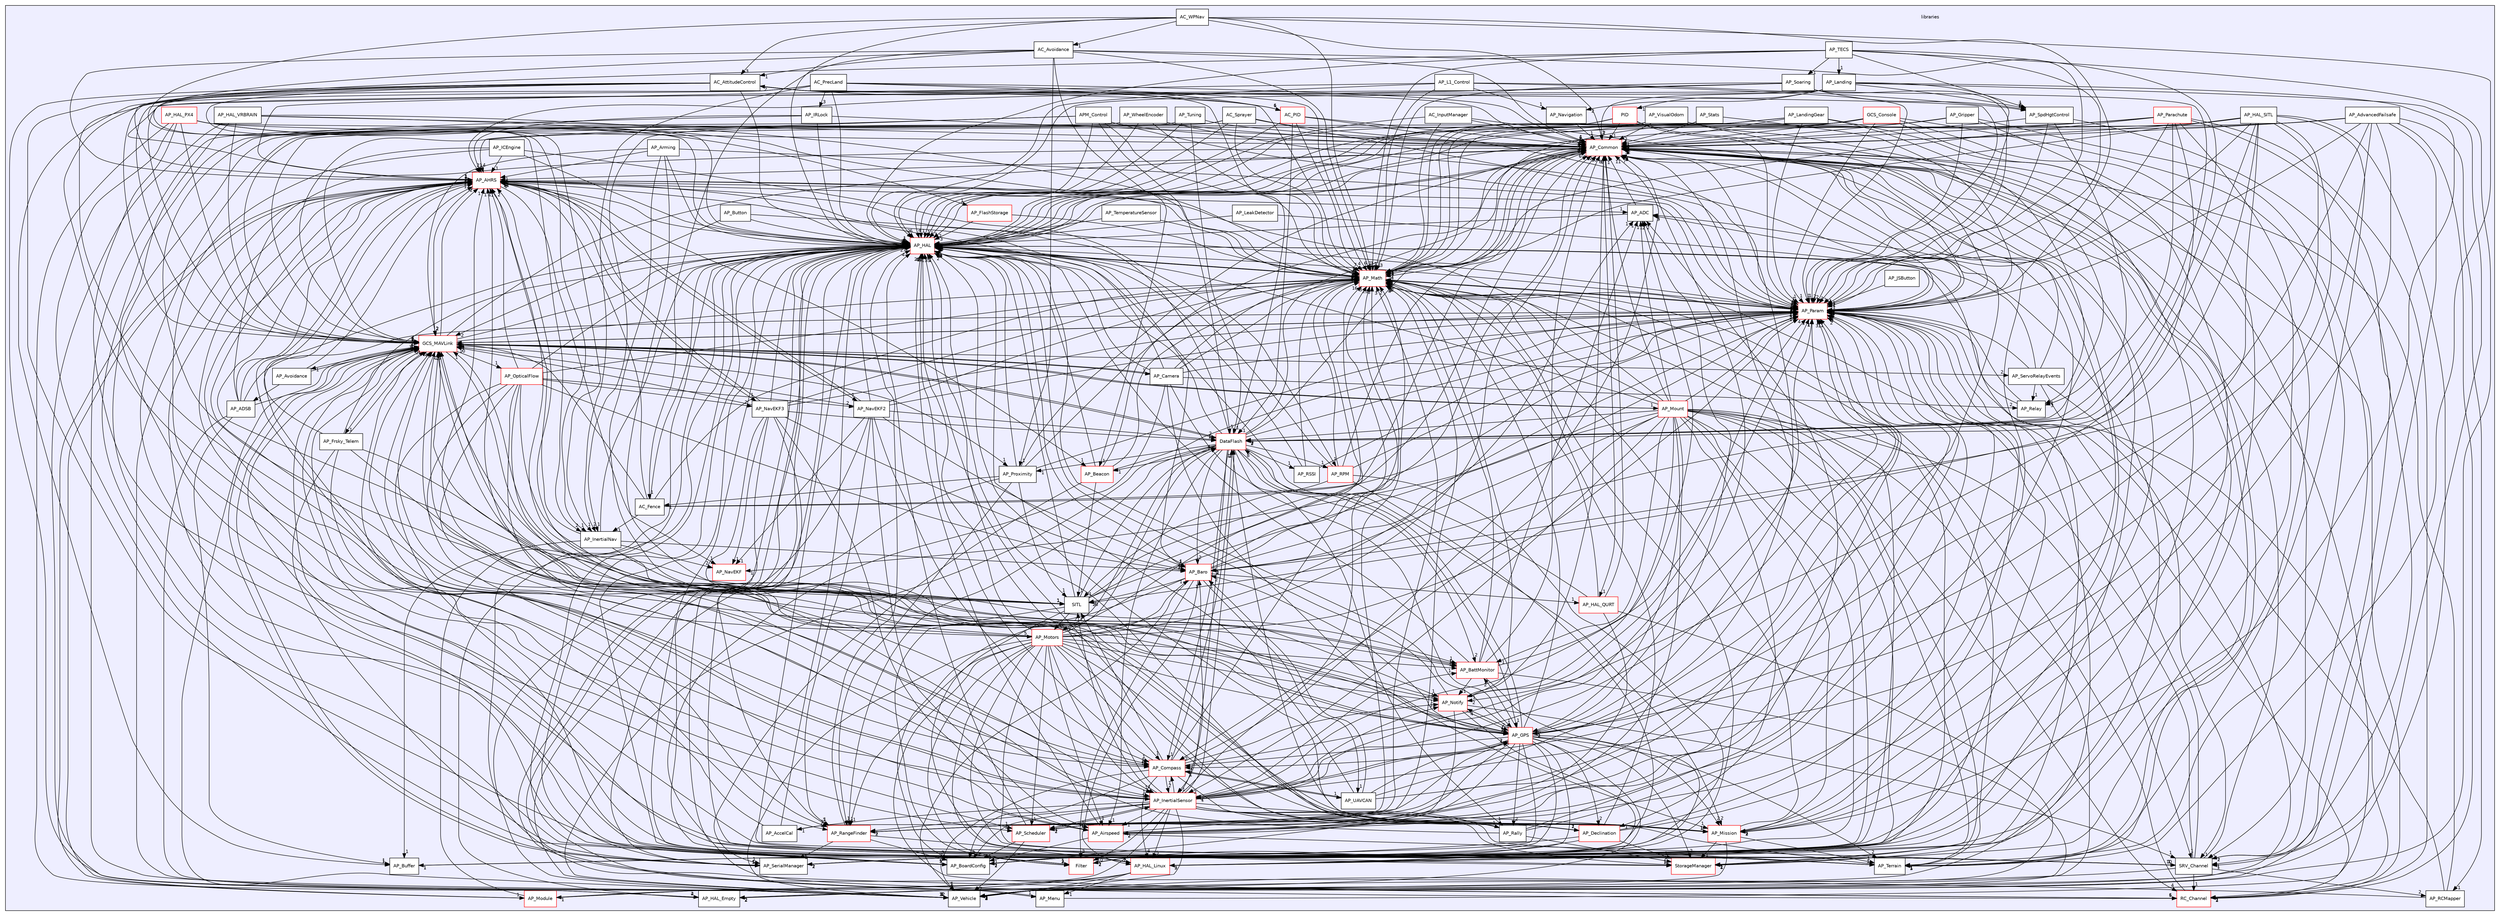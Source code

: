 digraph "libraries" {
  compound=true
  node [ fontsize="10", fontname="Helvetica"];
  edge [ labelfontsize="10", labelfontname="Helvetica"];
  subgraph clusterdir_bc0718b08fb2015b8e59c47b2805f60c {
    graph [ bgcolor="#eeeeff", pencolor="black", label="" URL="dir_bc0718b08fb2015b8e59c47b2805f60c.html"];
    dir_bc0718b08fb2015b8e59c47b2805f60c [shape=plaintext label="libraries"];
    dir_c50d09644f1928d7bdd0d8bb236183c6 [shape=box label="AC_AttitudeControl" color="black" fillcolor="white" style="filled" URL="dir_c50d09644f1928d7bdd0d8bb236183c6.html"];
    dir_0fa23c0eb29689ed5203374f2cd7307f [shape=box label="AC_Avoidance" color="black" fillcolor="white" style="filled" URL="dir_0fa23c0eb29689ed5203374f2cd7307f.html"];
    dir_1ebdd2fd6ebd12468875f4226312aa44 [shape=box label="AC_Fence" color="black" fillcolor="white" style="filled" URL="dir_1ebdd2fd6ebd12468875f4226312aa44.html"];
    dir_e736f1ea1dc8f461d6275393dd15405e [shape=box label="AC_InputManager" color="black" fillcolor="white" style="filled" URL="dir_e736f1ea1dc8f461d6275393dd15405e.html"];
    dir_e45b4740ca2377c64753601f0047bb45 [shape=box label="AC_PID" color="red" fillcolor="white" style="filled" URL="dir_e45b4740ca2377c64753601f0047bb45.html"];
    dir_a7fc2e313f4ac7d31c89bb2d9d966d70 [shape=box label="AC_PrecLand" color="black" fillcolor="white" style="filled" URL="dir_a7fc2e313f4ac7d31c89bb2d9d966d70.html"];
    dir_7cef611b6147667c01ebf29f2582ae5e [shape=box label="AC_Sprayer" color="black" fillcolor="white" style="filled" URL="dir_7cef611b6147667c01ebf29f2582ae5e.html"];
    dir_5cde218765bee285f5f28a6d4508184e [shape=box label="AC_WPNav" color="black" fillcolor="white" style="filled" URL="dir_5cde218765bee285f5f28a6d4508184e.html"];
    dir_78342598697ae96e1fa80b60bc235fb8 [shape=box label="AP_AccelCal" color="black" fillcolor="white" style="filled" URL="dir_78342598697ae96e1fa80b60bc235fb8.html"];
    dir_996e8670f125f81a54035ee10c7e09eb [shape=box label="AP_ADC" color="black" fillcolor="white" style="filled" URL="dir_996e8670f125f81a54035ee10c7e09eb.html"];
    dir_2d0f04f8df9bd021c880eb1e76f83a78 [shape=box label="AP_ADSB" color="black" fillcolor="white" style="filled" URL="dir_2d0f04f8df9bd021c880eb1e76f83a78.html"];
    dir_780c6d813aaeceda581ce834ab8f1329 [shape=box label="AP_AdvancedFailsafe" color="black" fillcolor="white" style="filled" URL="dir_780c6d813aaeceda581ce834ab8f1329.html"];
    dir_85ad937bf7c11de5c2907a482c9c56bd [shape=box label="AP_AHRS" color="red" fillcolor="white" style="filled" URL="dir_85ad937bf7c11de5c2907a482c9c56bd.html"];
    dir_f0f1373a5071732c20e016b31c47ef93 [shape=box label="AP_Airspeed" color="red" fillcolor="white" style="filled" URL="dir_f0f1373a5071732c20e016b31c47ef93.html"];
    dir_7d003a1b9517fbd846bef51a3304062c [shape=box label="AP_Arming" color="black" fillcolor="white" style="filled" URL="dir_7d003a1b9517fbd846bef51a3304062c.html"];
    dir_2386b438a61756989efc5e33f8629c17 [shape=box label="AP_Avoidance" color="black" fillcolor="white" style="filled" URL="dir_2386b438a61756989efc5e33f8629c17.html"];
    dir_7db4a971a8c593e04169c3b474b45b25 [shape=box label="AP_Baro" color="red" fillcolor="white" style="filled" URL="dir_7db4a971a8c593e04169c3b474b45b25.html"];
    dir_210b3cddc805c7c91973d20121d570cf [shape=box label="AP_BattMonitor" color="red" fillcolor="white" style="filled" URL="dir_210b3cddc805c7c91973d20121d570cf.html"];
    dir_7ec2074a02ae13fc9cf25e76bb4c2f79 [shape=box label="AP_Beacon" color="red" fillcolor="white" style="filled" URL="dir_7ec2074a02ae13fc9cf25e76bb4c2f79.html"];
    dir_30f1dfa80a719733e6e74d74b0ee38c1 [shape=box label="AP_BoardConfig" color="black" fillcolor="white" style="filled" URL="dir_30f1dfa80a719733e6e74d74b0ee38c1.html"];
    dir_881c5116171f3dbd959b4d99310ce5b6 [shape=box label="AP_Buffer" color="black" fillcolor="white" style="filled" URL="dir_881c5116171f3dbd959b4d99310ce5b6.html"];
    dir_91b224ac0dee0efca19fd38a700287fa [shape=box label="AP_Button" color="black" fillcolor="white" style="filled" URL="dir_91b224ac0dee0efca19fd38a700287fa.html"];
    dir_b76129510ac982b4d1d339675e39410f [shape=box label="AP_Camera" color="black" fillcolor="white" style="filled" URL="dir_b76129510ac982b4d1d339675e39410f.html"];
    dir_df3f4256615fd4197927a84a019a8bd8 [shape=box label="AP_Common" color="red" fillcolor="white" style="filled" URL="dir_df3f4256615fd4197927a84a019a8bd8.html"];
    dir_65717d02e6482fd400ba81c154f53df4 [shape=box label="AP_Compass" color="red" fillcolor="white" style="filled" URL="dir_65717d02e6482fd400ba81c154f53df4.html"];
    dir_d9395b8c7ebe31e5b861a3fd94b6f729 [shape=box label="AP_Declination" color="red" fillcolor="white" style="filled" URL="dir_d9395b8c7ebe31e5b861a3fd94b6f729.html"];
    dir_a5e8317ea8fbc1e9c094c93f9cc8aed6 [shape=box label="AP_FlashStorage" color="red" fillcolor="white" style="filled" URL="dir_a5e8317ea8fbc1e9c094c93f9cc8aed6.html"];
    dir_c223cdf21f808eadb8856d1944bb9374 [shape=box label="AP_Frsky_Telem" color="black" fillcolor="white" style="filled" URL="dir_c223cdf21f808eadb8856d1944bb9374.html"];
    dir_dc27bcd5d3e114c391ea7ea0e777b78e [shape=box label="AP_GPS" color="red" fillcolor="white" style="filled" URL="dir_dc27bcd5d3e114c391ea7ea0e777b78e.html"];
    dir_66c87a08b3d6818ecde4300d9ce8ee9c [shape=box label="AP_Gripper" color="black" fillcolor="white" style="filled" URL="dir_66c87a08b3d6818ecde4300d9ce8ee9c.html"];
    dir_1cbc10423b2512b31103883361e0123b [shape=box label="AP_HAL" color="red" fillcolor="white" style="filled" URL="dir_1cbc10423b2512b31103883361e0123b.html"];
    dir_bf8ee6ade5f07d9282f3caa02f17a995 [shape=box label="AP_HAL_Empty" color="black" fillcolor="white" style="filled" URL="dir_bf8ee6ade5f07d9282f3caa02f17a995.html"];
    dir_8368ee2f250655722bce4ae7bccd6615 [shape=box label="AP_HAL_Linux" color="red" fillcolor="white" style="filled" URL="dir_8368ee2f250655722bce4ae7bccd6615.html"];
    dir_79faf3bb0ccba03adcd32b8dc329cae8 [shape=box label="AP_HAL_PX4" color="red" fillcolor="white" style="filled" URL="dir_79faf3bb0ccba03adcd32b8dc329cae8.html"];
    dir_fed4d61a34137c3b5da073c921a836df [shape=box label="AP_HAL_QURT" color="red" fillcolor="white" style="filled" URL="dir_fed4d61a34137c3b5da073c921a836df.html"];
    dir_9c96844aac434389b1f4acef62dc3b93 [shape=box label="AP_HAL_SITL" color="black" fillcolor="white" style="filled" URL="dir_9c96844aac434389b1f4acef62dc3b93.html"];
    dir_08c9a79081661b663983439340ca5d87 [shape=box label="AP_HAL_VRBRAIN" color="black" fillcolor="white" style="filled" URL="dir_08c9a79081661b663983439340ca5d87.html"];
    dir_eecdb3b7edc378c3b87f1df0443878bf [shape=box label="AP_ICEngine" color="black" fillcolor="white" style="filled" URL="dir_eecdb3b7edc378c3b87f1df0443878bf.html"];
    dir_e2bd83a63617af771129da87c3dea2f2 [shape=box label="AP_InertialNav" color="black" fillcolor="white" style="filled" URL="dir_e2bd83a63617af771129da87c3dea2f2.html"];
    dir_f8d151dc119ef4d37afa003c944b490a [shape=box label="AP_InertialSensor" color="red" fillcolor="white" style="filled" URL="dir_f8d151dc119ef4d37afa003c944b490a.html"];
    dir_4204433686283ae20461bb303c1394b7 [shape=box label="AP_IRLock" color="black" fillcolor="white" style="filled" URL="dir_4204433686283ae20461bb303c1394b7.html"];
    dir_f85dfae77894646246f61dac09aa292e [shape=box label="AP_JSButton" color="black" fillcolor="white" style="filled" URL="dir_f85dfae77894646246f61dac09aa292e.html"];
    dir_996afca1045a8e10427e3ac1dce1c154 [shape=box label="AP_L1_Control" color="black" fillcolor="white" style="filled" URL="dir_996afca1045a8e10427e3ac1dce1c154.html"];
    dir_1713d76cd55ab83d110dbc34eac25f80 [shape=box label="AP_Landing" color="black" fillcolor="white" style="filled" URL="dir_1713d76cd55ab83d110dbc34eac25f80.html"];
    dir_b44ad2fcc0d68220a9886e1537a8ba71 [shape=box label="AP_LandingGear" color="black" fillcolor="white" style="filled" URL="dir_b44ad2fcc0d68220a9886e1537a8ba71.html"];
    dir_5d1d088e4a2867e5c3776fa15c9916bc [shape=box label="AP_LeakDetector" color="black" fillcolor="white" style="filled" URL="dir_5d1d088e4a2867e5c3776fa15c9916bc.html"];
    dir_93fb9127672489656ce87df72f6e986d [shape=box label="AP_Math" color="red" fillcolor="white" style="filled" URL="dir_93fb9127672489656ce87df72f6e986d.html"];
    dir_5c7c13415f99a980aec00933a5499141 [shape=box label="AP_Menu" color="black" fillcolor="white" style="filled" URL="dir_5c7c13415f99a980aec00933a5499141.html"];
    dir_ba666ef17abd61415700e81def64829e [shape=box label="AP_Mission" color="red" fillcolor="white" style="filled" URL="dir_ba666ef17abd61415700e81def64829e.html"];
    dir_5286b764bdc2d9016729d1a53cf3fe75 [shape=box label="AP_Module" color="red" fillcolor="white" style="filled" URL="dir_5286b764bdc2d9016729d1a53cf3fe75.html"];
    dir_e2208a4dfd218f697a2a26cf1e819f73 [shape=box label="AP_Motors" color="red" fillcolor="white" style="filled" URL="dir_e2208a4dfd218f697a2a26cf1e819f73.html"];
    dir_0ccf7e6bb2e4ce3b4c6837831d0ca920 [shape=box label="AP_Mount" color="red" fillcolor="white" style="filled" URL="dir_0ccf7e6bb2e4ce3b4c6837831d0ca920.html"];
    dir_46edeb859ac943c9ceb605f4bae14ade [shape=box label="AP_NavEKF" color="red" fillcolor="white" style="filled" URL="dir_46edeb859ac943c9ceb605f4bae14ade.html"];
    dir_3d64b9b1d29754754bebf8508cdc1a1e [shape=box label="AP_NavEKF2" color="black" fillcolor="white" style="filled" URL="dir_3d64b9b1d29754754bebf8508cdc1a1e.html"];
    dir_be7d8c815974726f2830f0fa14d80621 [shape=box label="AP_NavEKF3" color="black" fillcolor="white" style="filled" URL="dir_be7d8c815974726f2830f0fa14d80621.html"];
    dir_690d85a6e05e1dc29dc85bfa36fe054b [shape=box label="AP_Navigation" color="black" fillcolor="white" style="filled" URL="dir_690d85a6e05e1dc29dc85bfa36fe054b.html"];
    dir_e79ddc13cd2b4faf04987f849586d280 [shape=box label="AP_Notify" color="red" fillcolor="white" style="filled" URL="dir_e79ddc13cd2b4faf04987f849586d280.html"];
    dir_6c4ef2a31b08355adc4e8d4f9fa3c625 [shape=box label="AP_OpticalFlow" color="red" fillcolor="white" style="filled" URL="dir_6c4ef2a31b08355adc4e8d4f9fa3c625.html"];
    dir_a3bea2510cd976ae36c6d156199cc578 [shape=box label="AP_Parachute" color="red" fillcolor="white" style="filled" URL="dir_a3bea2510cd976ae36c6d156199cc578.html"];
    dir_200d929b8d5577e7f19dc05ce443c612 [shape=box label="AP_Param" color="red" fillcolor="white" style="filled" URL="dir_200d929b8d5577e7f19dc05ce443c612.html"];
    dir_30e16af690a508fd74f98a64fb019e99 [shape=box label="AP_Proximity" color="black" fillcolor="white" style="filled" URL="dir_30e16af690a508fd74f98a64fb019e99.html"];
    dir_a13c6ed4fd97de966b0386f9b4eb86c6 [shape=box label="AP_Rally" color="black" fillcolor="white" style="filled" URL="dir_a13c6ed4fd97de966b0386f9b4eb86c6.html"];
    dir_2db31eccffaa5186f16f2cc3bf0c362d [shape=box label="AP_RangeFinder" color="red" fillcolor="white" style="filled" URL="dir_2db31eccffaa5186f16f2cc3bf0c362d.html"];
    dir_46f501374c82b6d3cdc0327e3fc7c51b [shape=box label="AP_RCMapper" color="black" fillcolor="white" style="filled" URL="dir_46f501374c82b6d3cdc0327e3fc7c51b.html"];
    dir_4a7570780595b51b2e72a69353927583 [shape=box label="AP_Relay" color="black" fillcolor="white" style="filled" URL="dir_4a7570780595b51b2e72a69353927583.html"];
    dir_e43f775edb5dd0ea21f8ab5f36fd690f [shape=box label="AP_RPM" color="red" fillcolor="white" style="filled" URL="dir_e43f775edb5dd0ea21f8ab5f36fd690f.html"];
    dir_630b73987f16afbd3a2f588a537cfc41 [shape=box label="AP_RSSI" color="black" fillcolor="white" style="filled" URL="dir_630b73987f16afbd3a2f588a537cfc41.html"];
    dir_758bea2d57e44590e8b855eb3ebf4c35 [shape=box label="AP_Scheduler" color="red" fillcolor="white" style="filled" URL="dir_758bea2d57e44590e8b855eb3ebf4c35.html"];
    dir_6094d1505bd35c5350b5dace379b2456 [shape=box label="AP_SerialManager" color="black" fillcolor="white" style="filled" URL="dir_6094d1505bd35c5350b5dace379b2456.html"];
    dir_bfc4f6355a84f3a81cfb73a2ea9a9d7e [shape=box label="AP_ServoRelayEvents" color="black" fillcolor="white" style="filled" URL="dir_bfc4f6355a84f3a81cfb73a2ea9a9d7e.html"];
    dir_65f6a41f0a9049f74c18f3623d4f1e4f [shape=box label="AP_Soaring" color="black" fillcolor="white" style="filled" URL="dir_65f6a41f0a9049f74c18f3623d4f1e4f.html"];
    dir_c61c501c0a3660370e1181fbd6410096 [shape=box label="AP_SpdHgtControl" color="black" fillcolor="white" style="filled" URL="dir_c61c501c0a3660370e1181fbd6410096.html"];
    dir_1501faf9adcde53dce0ace26554d963d [shape=box label="AP_Stats" color="black" fillcolor="white" style="filled" URL="dir_1501faf9adcde53dce0ace26554d963d.html"];
    dir_060ebec8bce34c75ed52fa2fa80763b7 [shape=box label="AP_TECS" color="black" fillcolor="white" style="filled" URL="dir_060ebec8bce34c75ed52fa2fa80763b7.html"];
    dir_89cb2467a5d97b3ded05c3de0ab30849 [shape=box label="AP_TemperatureSensor" color="black" fillcolor="white" style="filled" URL="dir_89cb2467a5d97b3ded05c3de0ab30849.html"];
    dir_f928a1ceb1b35bc625539098c2ce4b5a [shape=box label="AP_Terrain" color="black" fillcolor="white" style="filled" URL="dir_f928a1ceb1b35bc625539098c2ce4b5a.html"];
    dir_a094f68e8e69e09bad3a4df035cabf93 [shape=box label="AP_Tuning" color="black" fillcolor="white" style="filled" URL="dir_a094f68e8e69e09bad3a4df035cabf93.html"];
    dir_c69c2c05c1eb04cd32ac07fd30c3cc00 [shape=box label="AP_UAVCAN" color="black" fillcolor="white" style="filled" URL="dir_c69c2c05c1eb04cd32ac07fd30c3cc00.html"];
    dir_605736780307584fc5a1e6c30e237454 [shape=box label="AP_Vehicle" color="black" fillcolor="white" style="filled" URL="dir_605736780307584fc5a1e6c30e237454.html"];
    dir_3fea3cee16f83b4627b58d8cd6fc2c50 [shape=box label="AP_VisualOdom" color="black" fillcolor="white" style="filled" URL="dir_3fea3cee16f83b4627b58d8cd6fc2c50.html"];
    dir_518ceb62a7354240fdf20fdb4f3ad22b [shape=box label="AP_WheelEncoder" color="black" fillcolor="white" style="filled" URL="dir_518ceb62a7354240fdf20fdb4f3ad22b.html"];
    dir_50866fe7c3a898cfa96b79f21ec45884 [shape=box label="APM_Control" color="black" fillcolor="white" style="filled" URL="dir_50866fe7c3a898cfa96b79f21ec45884.html"];
    dir_8d948ab9565677f64d3685937d41488b [shape=box label="DataFlash" color="red" fillcolor="white" style="filled" URL="dir_8d948ab9565677f64d3685937d41488b.html"];
    dir_a7fc19be35497a7ff9f517e98edaea32 [shape=box label="Filter" color="red" fillcolor="white" style="filled" URL="dir_a7fc19be35497a7ff9f517e98edaea32.html"];
    dir_2468720cc1bd1ab969bcae0e2303f39f [shape=box label="GCS_Console" color="red" fillcolor="white" style="filled" URL="dir_2468720cc1bd1ab969bcae0e2303f39f.html"];
    dir_be870cb78c6e1bc08f9e4388e1828b4d [shape=box label="GCS_MAVLink" color="red" fillcolor="white" style="filled" URL="dir_be870cb78c6e1bc08f9e4388e1828b4d.html"];
    dir_242e29ace3fa6181591077366365f947 [shape=box label="PID" color="red" fillcolor="white" style="filled" URL="dir_242e29ace3fa6181591077366365f947.html"];
    dir_9517a59ccb1d85d9df7fc09e86ba5740 [shape=box label="RC_Channel" color="red" fillcolor="white" style="filled" URL="dir_9517a59ccb1d85d9df7fc09e86ba5740.html"];
    dir_13eab70ce57f7c32b503e967c08f6d3d [shape=box label="SITL" color="black" fillcolor="white" style="filled" URL="dir_13eab70ce57f7c32b503e967c08f6d3d.html"];
    dir_7c0f4bc6f9f3fcba9f67ba121904eead [shape=box label="SRV_Channel" color="black" fillcolor="white" style="filled" URL="dir_7c0f4bc6f9f3fcba9f67ba121904eead.html"];
    dir_943e52f8581fabc839a1d5cc5644b223 [shape=box label="StorageManager" color="red" fillcolor="white" style="filled" URL="dir_943e52f8581fabc839a1d5cc5644b223.html"];
  }
  dir_a5e8317ea8fbc1e9c094c93f9cc8aed6->dir_1cbc10423b2512b31103883361e0123b [headlabel="3", labeldistance=1.5 headhref="dir_000047_000057.html"];
  dir_a5e8317ea8fbc1e9c094c93f9cc8aed6->dir_93fb9127672489656ce87df72f6e986d [headlabel="1", labeldistance=1.5 headhref="dir_000047_000098.html"];
  dir_f85dfae77894646246f61dac09aa292e->dir_200d929b8d5577e7f19dc05ce443c612 [headlabel="1", labeldistance=1.5 headhref="dir_000093_000136.html"];
  dir_605736780307584fc5a1e6c30e237454->dir_200d929b8d5577e7f19dc05ce443c612 [headlabel="1", labeldistance=1.5 headhref="dir_000162_000136.html"];
  dir_89cb2467a5d97b3ded05c3de0ab30849->dir_1cbc10423b2512b31103883361e0123b [headlabel="5", labeldistance=1.5 headhref="dir_000158_000057.html"];
  dir_89cb2467a5d97b3ded05c3de0ab30849->dir_93fb9127672489656ce87df72f6e986d [headlabel="1", labeldistance=1.5 headhref="dir_000158_000098.html"];
  dir_6c4ef2a31b08355adc4e8d4f9fa3c625->dir_85ad937bf7c11de5c2907a482c9c56bd [headlabel="4", labeldistance=1.5 headhref="dir_000074_000015.html"];
  dir_6c4ef2a31b08355adc4e8d4f9fa3c625->dir_1cbc10423b2512b31103883361e0123b [headlabel="9", labeldistance=1.5 headhref="dir_000074_000057.html"];
  dir_6c4ef2a31b08355adc4e8d4f9fa3c625->dir_be7d8c815974726f2830f0fa14d80621 [headlabel="2", labeldistance=1.5 headhref="dir_000074_000125.html"];
  dir_6c4ef2a31b08355adc4e8d4f9fa3c625->dir_f8d151dc119ef4d37afa003c944b490a [headlabel="1", labeldistance=1.5 headhref="dir_000074_000088.html"];
  dir_6c4ef2a31b08355adc4e8d4f9fa3c625->dir_dc27bcd5d3e114c391ea7ea0e777b78e [headlabel="1", labeldistance=1.5 headhref="dir_000074_000051.html"];
  dir_6c4ef2a31b08355adc4e8d4f9fa3c625->dir_65717d02e6482fd400ba81c154f53df4 [headlabel="1", labeldistance=1.5 headhref="dir_000074_000041.html"];
  dir_6c4ef2a31b08355adc4e8d4f9fa3c625->dir_13eab70ce57f7c32b503e967c08f6d3d [headlabel="1", labeldistance=1.5 headhref="dir_000074_000189.html"];
  dir_6c4ef2a31b08355adc4e8d4f9fa3c625->dir_2db31eccffaa5186f16f2cc3bf0c362d [headlabel="1", labeldistance=1.5 headhref="dir_000074_000140.html"];
  dir_6c4ef2a31b08355adc4e8d4f9fa3c625->dir_93fb9127672489656ce87df72f6e986d [headlabel="4", labeldistance=1.5 headhref="dir_000074_000098.html"];
  dir_6c4ef2a31b08355adc4e8d4f9fa3c625->dir_7db4a971a8c593e04169c3b474b45b25 [headlabel="1", labeldistance=1.5 headhref="dir_000074_000023.html"];
  dir_6c4ef2a31b08355adc4e8d4f9fa3c625->dir_30f1dfa80a719733e6e74d74b0ee38c1 [headlabel="1", labeldistance=1.5 headhref="dir_000074_000032.html"];
  dir_6c4ef2a31b08355adc4e8d4f9fa3c625->dir_3d64b9b1d29754754bebf8508cdc1a1e [headlabel="2", labeldistance=1.5 headhref="dir_000074_000124.html"];
  dir_85ad937bf7c11de5c2907a482c9c56bd->dir_605736780307584fc5a1e6c30e237454 [headlabel="1", labeldistance=1.5 headhref="dir_000015_000162.html"];
  dir_85ad937bf7c11de5c2907a482c9c56bd->dir_be870cb78c6e1bc08f9e4388e1828b4d [headlabel="2", labeldistance=1.5 headhref="dir_000015_000179.html"];
  dir_85ad937bf7c11de5c2907a482c9c56bd->dir_1cbc10423b2512b31103883361e0123b [headlabel="5", labeldistance=1.5 headhref="dir_000015_000057.html"];
  dir_85ad937bf7c11de5c2907a482c9c56bd->dir_be7d8c815974726f2830f0fa14d80621 [headlabel="1", labeldistance=1.5 headhref="dir_000015_000125.html"];
  dir_85ad937bf7c11de5c2907a482c9c56bd->dir_200d929b8d5577e7f19dc05ce443c612 [headlabel="1", labeldistance=1.5 headhref="dir_000015_000136.html"];
  dir_85ad937bf7c11de5c2907a482c9c56bd->dir_f8d151dc119ef4d37afa003c944b490a [headlabel="1", labeldistance=1.5 headhref="dir_000015_000088.html"];
  dir_85ad937bf7c11de5c2907a482c9c56bd->dir_dc27bcd5d3e114c391ea7ea0e777b78e [headlabel="1", labeldistance=1.5 headhref="dir_000015_000051.html"];
  dir_85ad937bf7c11de5c2907a482c9c56bd->dir_65717d02e6482fd400ba81c154f53df4 [headlabel="1", labeldistance=1.5 headhref="dir_000015_000041.html"];
  dir_85ad937bf7c11de5c2907a482c9c56bd->dir_7ec2074a02ae13fc9cf25e76bb4c2f79 [headlabel="1", labeldistance=1.5 headhref="dir_000015_000029.html"];
  dir_85ad937bf7c11de5c2907a482c9c56bd->dir_13eab70ce57f7c32b503e967c08f6d3d [headlabel="1", labeldistance=1.5 headhref="dir_000015_000189.html"];
  dir_85ad937bf7c11de5c2907a482c9c56bd->dir_996e8670f125f81a54035ee10c7e09eb [headlabel="1", labeldistance=1.5 headhref="dir_000015_000012.html"];
  dir_85ad937bf7c11de5c2907a482c9c56bd->dir_f0f1373a5071732c20e016b31c47ef93 [headlabel="1", labeldistance=1.5 headhref="dir_000015_000018.html"];
  dir_85ad937bf7c11de5c2907a482c9c56bd->dir_5286b764bdc2d9016729d1a53cf3fe75 [headlabel="1", labeldistance=1.5 headhref="dir_000015_000111.html"];
  dir_85ad937bf7c11de5c2907a482c9c56bd->dir_93fb9127672489656ce87df72f6e986d [headlabel="1", labeldistance=1.5 headhref="dir_000015_000098.html"];
  dir_85ad937bf7c11de5c2907a482c9c56bd->dir_7db4a971a8c593e04169c3b474b45b25 [headlabel="1", labeldistance=1.5 headhref="dir_000015_000023.html"];
  dir_85ad937bf7c11de5c2907a482c9c56bd->dir_30f1dfa80a719733e6e74d74b0ee38c1 [headlabel="1", labeldistance=1.5 headhref="dir_000015_000032.html"];
  dir_85ad937bf7c11de5c2907a482c9c56bd->dir_3d64b9b1d29754754bebf8508cdc1a1e [headlabel="1", labeldistance=1.5 headhref="dir_000015_000124.html"];
  dir_85ad937bf7c11de5c2907a482c9c56bd->dir_46edeb859ac943c9ceb605f4bae14ade [headlabel="1", labeldistance=1.5 headhref="dir_000015_000121.html"];
  dir_9517a59ccb1d85d9df7fc09e86ba5740->dir_1cbc10423b2512b31103883361e0123b [headlabel="4", labeldistance=1.5 headhref="dir_000185_000057.html"];
  dir_9517a59ccb1d85d9df7fc09e86ba5740->dir_200d929b8d5577e7f19dc05ce443c612 [headlabel="1", labeldistance=1.5 headhref="dir_000185_000136.html"];
  dir_9517a59ccb1d85d9df7fc09e86ba5740->dir_93fb9127672489656ce87df72f6e986d [headlabel="2", labeldistance=1.5 headhref="dir_000185_000098.html"];
  dir_9517a59ccb1d85d9df7fc09e86ba5740->dir_df3f4256615fd4197927a84a019a8bd8 [headlabel="1", labeldistance=1.5 headhref="dir_000185_000036.html"];
  dir_4204433686283ae20461bb303c1394b7->dir_85ad937bf7c11de5c2907a482c9c56bd [headlabel="1", labeldistance=1.5 headhref="dir_000092_000015.html"];
  dir_4204433686283ae20461bb303c1394b7->dir_1cbc10423b2512b31103883361e0123b [headlabel="4", labeldistance=1.5 headhref="dir_000092_000057.html"];
  dir_4204433686283ae20461bb303c1394b7->dir_13eab70ce57f7c32b503e967c08f6d3d [headlabel="1", labeldistance=1.5 headhref="dir_000092_000189.html"];
  dir_4204433686283ae20461bb303c1394b7->dir_df3f4256615fd4197927a84a019a8bd8 [headlabel="1", labeldistance=1.5 headhref="dir_000092_000036.html"];
  dir_2d0f04f8df9bd021c880eb1e76f83a78->dir_605736780307584fc5a1e6c30e237454 [headlabel="1", labeldistance=1.5 headhref="dir_000013_000162.html"];
  dir_2d0f04f8df9bd021c880eb1e76f83a78->dir_85ad937bf7c11de5c2907a482c9c56bd [headlabel="1", labeldistance=1.5 headhref="dir_000013_000015.html"];
  dir_2d0f04f8df9bd021c880eb1e76f83a78->dir_be870cb78c6e1bc08f9e4388e1828b4d [headlabel="3", labeldistance=1.5 headhref="dir_000013_000179.html"];
  dir_2d0f04f8df9bd021c880eb1e76f83a78->dir_1cbc10423b2512b31103883361e0123b [headlabel="1", labeldistance=1.5 headhref="dir_000013_000057.html"];
  dir_2d0f04f8df9bd021c880eb1e76f83a78->dir_200d929b8d5577e7f19dc05ce443c612 [headlabel="1", labeldistance=1.5 headhref="dir_000013_000136.html"];
  dir_2d0f04f8df9bd021c880eb1e76f83a78->dir_881c5116171f3dbd959b4d99310ce5b6 [headlabel="1", labeldistance=1.5 headhref="dir_000013_000033.html"];
  dir_2d0f04f8df9bd021c880eb1e76f83a78->dir_df3f4256615fd4197927a84a019a8bd8 [headlabel="2", labeldistance=1.5 headhref="dir_000013_000036.html"];
  dir_a7fc19be35497a7ff9f517e98edaea32->dir_1cbc10423b2512b31103883361e0123b [headlabel="5", labeldistance=1.5 headhref="dir_000170_000057.html"];
  dir_a7fc19be35497a7ff9f517e98edaea32->dir_93fb9127672489656ce87df72f6e986d [headlabel="3", labeldistance=1.5 headhref="dir_000170_000098.html"];
  dir_9c96844aac434389b1f4acef62dc3b93->dir_1cbc10423b2512b31103883361e0123b [headlabel="31", labeldistance=1.5 headhref="dir_000060_000057.html"];
  dir_9c96844aac434389b1f4acef62dc3b93->dir_200d929b8d5577e7f19dc05ce443c612 [headlabel="1", labeldistance=1.5 headhref="dir_000060_000136.html"];
  dir_9c96844aac434389b1f4acef62dc3b93->dir_f8d151dc119ef4d37afa003c944b490a [headlabel="1", labeldistance=1.5 headhref="dir_000060_000088.html"];
  dir_9c96844aac434389b1f4acef62dc3b93->dir_dc27bcd5d3e114c391ea7ea0e777b78e [headlabel="2", labeldistance=1.5 headhref="dir_000060_000051.html"];
  dir_9c96844aac434389b1f4acef62dc3b93->dir_65717d02e6482fd400ba81c154f53df4 [headlabel="1", labeldistance=1.5 headhref="dir_000060_000041.html"];
  dir_9c96844aac434389b1f4acef62dc3b93->dir_bf8ee6ade5f07d9282f3caa02f17a995 [headlabel="2", labeldistance=1.5 headhref="dir_000060_000058.html"];
  dir_9c96844aac434389b1f4acef62dc3b93->dir_13eab70ce57f7c32b503e967c08f6d3d [headlabel="23", labeldistance=1.5 headhref="dir_000060_000189.html"];
  dir_9c96844aac434389b1f4acef62dc3b93->dir_93fb9127672489656ce87df72f6e986d [headlabel="4", labeldistance=1.5 headhref="dir_000060_000098.html"];
  dir_9c96844aac434389b1f4acef62dc3b93->dir_7db4a971a8c593e04169c3b474b45b25 [headlabel="1", labeldistance=1.5 headhref="dir_000060_000023.html"];
  dir_9c96844aac434389b1f4acef62dc3b93->dir_f928a1ceb1b35bc625539098c2ce4b5a [headlabel="1", labeldistance=1.5 headhref="dir_000060_000159.html"];
  dir_9c96844aac434389b1f4acef62dc3b93->dir_df3f4256615fd4197927a84a019a8bd8 [headlabel="4", labeldistance=1.5 headhref="dir_000060_000036.html"];
  dir_996afca1045a8e10427e3ac1dce1c154->dir_85ad937bf7c11de5c2907a482c9c56bd [headlabel="1", labeldistance=1.5 headhref="dir_000094_000015.html"];
  dir_996afca1045a8e10427e3ac1dce1c154->dir_1cbc10423b2512b31103883361e0123b [headlabel="1", labeldistance=1.5 headhref="dir_000094_000057.html"];
  dir_996afca1045a8e10427e3ac1dce1c154->dir_200d929b8d5577e7f19dc05ce443c612 [headlabel="1", labeldistance=1.5 headhref="dir_000094_000136.html"];
  dir_996afca1045a8e10427e3ac1dce1c154->dir_c61c501c0a3660370e1181fbd6410096 [headlabel="1", labeldistance=1.5 headhref="dir_000094_000155.html"];
  dir_996afca1045a8e10427e3ac1dce1c154->dir_690d85a6e05e1dc29dc85bfa36fe054b [headlabel="1", labeldistance=1.5 headhref="dir_000094_000126.html"];
  dir_996afca1045a8e10427e3ac1dce1c154->dir_93fb9127672489656ce87df72f6e986d [headlabel="1", labeldistance=1.5 headhref="dir_000094_000098.html"];
  dir_5c7c13415f99a980aec00933a5499141->dir_1cbc10423b2512b31103883361e0123b [headlabel="2", labeldistance=1.5 headhref="dir_000107_000057.html"];
  dir_5c7c13415f99a980aec00933a5499141->dir_df3f4256615fd4197927a84a019a8bd8 [headlabel="1", labeldistance=1.5 headhref="dir_000107_000036.html"];
  dir_e736f1ea1dc8f461d6275393dd15405e->dir_1cbc10423b2512b31103883361e0123b [headlabel="2", labeldistance=1.5 headhref="dir_000004_000057.html"];
  dir_e736f1ea1dc8f461d6275393dd15405e->dir_200d929b8d5577e7f19dc05ce443c612 [headlabel="2", labeldistance=1.5 headhref="dir_000004_000136.html"];
  dir_e736f1ea1dc8f461d6275393dd15405e->dir_93fb9127672489656ce87df72f6e986d [headlabel="3", labeldistance=1.5 headhref="dir_000004_000098.html"];
  dir_e736f1ea1dc8f461d6275393dd15405e->dir_df3f4256615fd4197927a84a019a8bd8 [headlabel="2", labeldistance=1.5 headhref="dir_000004_000036.html"];
  dir_1ebdd2fd6ebd12468875f4226312aa44->dir_85ad937bf7c11de5c2907a482c9c56bd [headlabel="1", labeldistance=1.5 headhref="dir_000003_000015.html"];
  dir_1ebdd2fd6ebd12468875f4226312aa44->dir_be870cb78c6e1bc08f9e4388e1828b4d [headlabel="3", labeldistance=1.5 headhref="dir_000003_000179.html"];
  dir_1ebdd2fd6ebd12468875f4226312aa44->dir_1cbc10423b2512b31103883361e0123b [headlabel="1", labeldistance=1.5 headhref="dir_000003_000057.html"];
  dir_1ebdd2fd6ebd12468875f4226312aa44->dir_e2bd83a63617af771129da87c3dea2f2 [headlabel="1", labeldistance=1.5 headhref="dir_000003_000087.html"];
  dir_1ebdd2fd6ebd12468875f4226312aa44->dir_200d929b8d5577e7f19dc05ce443c612 [headlabel="1", labeldistance=1.5 headhref="dir_000003_000136.html"];
  dir_1ebdd2fd6ebd12468875f4226312aa44->dir_93fb9127672489656ce87df72f6e986d [headlabel="2", labeldistance=1.5 headhref="dir_000003_000098.html"];
  dir_1ebdd2fd6ebd12468875f4226312aa44->dir_df3f4256615fd4197927a84a019a8bd8 [headlabel="3", labeldistance=1.5 headhref="dir_000003_000036.html"];
  dir_518ceb62a7354240fdf20fdb4f3ad22b->dir_a7fc19be35497a7ff9f517e98edaea32 [headlabel="1", labeldistance=1.5 headhref="dir_000164_000170.html"];
  dir_518ceb62a7354240fdf20fdb4f3ad22b->dir_1cbc10423b2512b31103883361e0123b [headlabel="4", labeldistance=1.5 headhref="dir_000164_000057.html"];
  dir_518ceb62a7354240fdf20fdb4f3ad22b->dir_200d929b8d5577e7f19dc05ce443c612 [headlabel="1", labeldistance=1.5 headhref="dir_000164_000136.html"];
  dir_518ceb62a7354240fdf20fdb4f3ad22b->dir_93fb9127672489656ce87df72f6e986d [headlabel="2", labeldistance=1.5 headhref="dir_000164_000098.html"];
  dir_518ceb62a7354240fdf20fdb4f3ad22b->dir_30f1dfa80a719733e6e74d74b0ee38c1 [headlabel="1", labeldistance=1.5 headhref="dir_000164_000032.html"];
  dir_518ceb62a7354240fdf20fdb4f3ad22b->dir_df3f4256615fd4197927a84a019a8bd8 [headlabel="3", labeldistance=1.5 headhref="dir_000164_000036.html"];
  dir_8368ee2f250655722bce4ae7bccd6615->dir_605736780307584fc5a1e6c30e237454 [headlabel="2", labeldistance=1.5 headhref="dir_000067_000162.html"];
  dir_8368ee2f250655722bce4ae7bccd6615->dir_5c7c13415f99a980aec00933a5499141 [headlabel="1", labeldistance=1.5 headhref="dir_000067_000107.html"];
  dir_8368ee2f250655722bce4ae7bccd6615->dir_be870cb78c6e1bc08f9e4388e1828b4d [headlabel="1", labeldistance=1.5 headhref="dir_000067_000179.html"];
  dir_8368ee2f250655722bce4ae7bccd6615->dir_1cbc10423b2512b31103883361e0123b [headlabel="115", labeldistance=1.5 headhref="dir_000067_000057.html"];
  dir_8368ee2f250655722bce4ae7bccd6615->dir_bf8ee6ade5f07d9282f3caa02f17a995 [headlabel="2", labeldistance=1.5 headhref="dir_000067_000058.html"];
  dir_8368ee2f250655722bce4ae7bccd6615->dir_996e8670f125f81a54035ee10c7e09eb [headlabel="3", labeldistance=1.5 headhref="dir_000067_000012.html"];
  dir_8368ee2f250655722bce4ae7bccd6615->dir_93fb9127672489656ce87df72f6e986d [headlabel="12", labeldistance=1.5 headhref="dir_000067_000098.html"];
  dir_8368ee2f250655722bce4ae7bccd6615->dir_5286b764bdc2d9016729d1a53cf3fe75 [headlabel="1", labeldistance=1.5 headhref="dir_000067_000111.html"];
  dir_8368ee2f250655722bce4ae7bccd6615->dir_df3f4256615fd4197927a84a019a8bd8 [headlabel="52", labeldistance=1.5 headhref="dir_000067_000036.html"];
  dir_be870cb78c6e1bc08f9e4388e1828b4d->dir_605736780307584fc5a1e6c30e237454 [headlabel="1", labeldistance=1.5 headhref="dir_000179_000162.html"];
  dir_be870cb78c6e1bc08f9e4388e1828b4d->dir_6c4ef2a31b08355adc4e8d4f9fa3c625 [headlabel="1", labeldistance=1.5 headhref="dir_000179_000074.html"];
  dir_be870cb78c6e1bc08f9e4388e1828b4d->dir_85ad937bf7c11de5c2907a482c9c56bd [headlabel="2", labeldistance=1.5 headhref="dir_000179_000015.html"];
  dir_be870cb78c6e1bc08f9e4388e1828b4d->dir_1cbc10423b2512b31103883361e0123b [headlabel="13", labeldistance=1.5 headhref="dir_000179_000057.html"];
  dir_be870cb78c6e1bc08f9e4388e1828b4d->dir_2386b438a61756989efc5e33f8629c17 [headlabel="1", labeldistance=1.5 headhref="dir_000179_000022.html"];
  dir_be870cb78c6e1bc08f9e4388e1828b4d->dir_200d929b8d5577e7f19dc05ce443c612 [headlabel="1", labeldistance=1.5 headhref="dir_000179_000136.html"];
  dir_be870cb78c6e1bc08f9e4388e1828b4d->dir_6094d1505bd35c5350b5dace379b2456 [headlabel="1", labeldistance=1.5 headhref="dir_000179_000152.html"];
  dir_be870cb78c6e1bc08f9e4388e1828b4d->dir_dc27bcd5d3e114c391ea7ea0e777b78e [headlabel="1", labeldistance=1.5 headhref="dir_000179_000051.html"];
  dir_be870cb78c6e1bc08f9e4388e1828b4d->dir_30e16af690a508fd74f98a64fb019e99 [headlabel="1", labeldistance=1.5 headhref="dir_000179_000138.html"];
  dir_be870cb78c6e1bc08f9e4388e1828b4d->dir_c223cdf21f808eadb8856d1944bb9374 [headlabel="1", labeldistance=1.5 headhref="dir_000179_000050.html"];
  dir_be870cb78c6e1bc08f9e4388e1828b4d->dir_b76129510ac982b4d1d339675e39410f [headlabel="1", labeldistance=1.5 headhref="dir_000179_000035.html"];
  dir_be870cb78c6e1bc08f9e4388e1828b4d->dir_93fb9127672489656ce87df72f6e986d [headlabel="1", labeldistance=1.5 headhref="dir_000179_000098.html"];
  dir_be870cb78c6e1bc08f9e4388e1828b4d->dir_210b3cddc805c7c91973d20121d570cf [headlabel="1", labeldistance=1.5 headhref="dir_000179_000026.html"];
  dir_be870cb78c6e1bc08f9e4388e1828b4d->dir_0ccf7e6bb2e4ce3b4c6837831d0ca920 [headlabel="1", labeldistance=1.5 headhref="dir_000179_000118.html"];
  dir_be870cb78c6e1bc08f9e4388e1828b4d->dir_bfc4f6355a84f3a81cfb73a2ea9a9d7e [headlabel="2", labeldistance=1.5 headhref="dir_000179_000153.html"];
  dir_be870cb78c6e1bc08f9e4388e1828b4d->dir_df3f4256615fd4197927a84a019a8bd8 [headlabel="7", labeldistance=1.5 headhref="dir_000179_000036.html"];
  dir_be870cb78c6e1bc08f9e4388e1828b4d->dir_8d948ab9565677f64d3685937d41488b [headlabel="2", labeldistance=1.5 headhref="dir_000179_000166.html"];
  dir_be870cb78c6e1bc08f9e4388e1828b4d->dir_ba666ef17abd61415700e81def64829e [headlabel="1", labeldistance=1.5 headhref="dir_000179_000108.html"];
  dir_e79ddc13cd2b4faf04987f849586d280->dir_8368ee2f250655722bce4ae7bccd6615 [headlabel="5", labeldistance=1.5 headhref="dir_000127_000067.html"];
  dir_e79ddc13cd2b4faf04987f849586d280->dir_be870cb78c6e1bc08f9e4388e1828b4d [headlabel="2", labeldistance=1.5 headhref="dir_000127_000179.html"];
  dir_e79ddc13cd2b4faf04987f849586d280->dir_1cbc10423b2512b31103883361e0123b [headlabel="27", labeldistance=1.5 headhref="dir_000127_000057.html"];
  dir_e79ddc13cd2b4faf04987f849586d280->dir_200d929b8d5577e7f19dc05ce443c612 [headlabel="2", labeldistance=1.5 headhref="dir_000127_000136.html"];
  dir_e79ddc13cd2b4faf04987f849586d280->dir_dc27bcd5d3e114c391ea7ea0e777b78e [headlabel="2", labeldistance=1.5 headhref="dir_000127_000051.html"];
  dir_e79ddc13cd2b4faf04987f849586d280->dir_7c0f4bc6f9f3fcba9f67ba121904eead [headlabel="1", labeldistance=1.5 headhref="dir_000127_000190.html"];
  dir_e79ddc13cd2b4faf04987f849586d280->dir_93fb9127672489656ce87df72f6e986d [headlabel="1", labeldistance=1.5 headhref="dir_000127_000098.html"];
  dir_e79ddc13cd2b4faf04987f849586d280->dir_30f1dfa80a719733e6e74d74b0ee38c1 [headlabel="1", labeldistance=1.5 headhref="dir_000127_000032.html"];
  dir_e79ddc13cd2b4faf04987f849586d280->dir_df3f4256615fd4197927a84a019a8bd8 [headlabel="8", labeldistance=1.5 headhref="dir_000127_000036.html"];
  dir_7d003a1b9517fbd846bef51a3304062c->dir_85ad937bf7c11de5c2907a482c9c56bd [headlabel="1", labeldistance=1.5 headhref="dir_000021_000015.html"];
  dir_7d003a1b9517fbd846bef51a3304062c->dir_be870cb78c6e1bc08f9e4388e1828b4d [headlabel="2", labeldistance=1.5 headhref="dir_000021_000179.html"];
  dir_7d003a1b9517fbd846bef51a3304062c->dir_e79ddc13cd2b4faf04987f849586d280 [headlabel="1", labeldistance=1.5 headhref="dir_000021_000127.html"];
  dir_7d003a1b9517fbd846bef51a3304062c->dir_1cbc10423b2512b31103883361e0123b [headlabel="1", labeldistance=1.5 headhref="dir_000021_000057.html"];
  dir_7d003a1b9517fbd846bef51a3304062c->dir_200d929b8d5577e7f19dc05ce443c612 [headlabel="1", labeldistance=1.5 headhref="dir_000021_000136.html"];
  dir_7d003a1b9517fbd846bef51a3304062c->dir_210b3cddc805c7c91973d20121d570cf [headlabel="1", labeldistance=1.5 headhref="dir_000021_000026.html"];
  dir_060ebec8bce34c75ed52fa2fa80763b7->dir_605736780307584fc5a1e6c30e237454 [headlabel="1", labeldistance=1.5 headhref="dir_000157_000162.html"];
  dir_060ebec8bce34c75ed52fa2fa80763b7->dir_85ad937bf7c11de5c2907a482c9c56bd [headlabel="1", labeldistance=1.5 headhref="dir_000157_000015.html"];
  dir_060ebec8bce34c75ed52fa2fa80763b7->dir_1cbc10423b2512b31103883361e0123b [headlabel="1", labeldistance=1.5 headhref="dir_000157_000057.html"];
  dir_060ebec8bce34c75ed52fa2fa80763b7->dir_200d929b8d5577e7f19dc05ce443c612 [headlabel="1", labeldistance=1.5 headhref="dir_000157_000136.html"];
  dir_060ebec8bce34c75ed52fa2fa80763b7->dir_c61c501c0a3660370e1181fbd6410096 [headlabel="1", labeldistance=1.5 headhref="dir_000157_000155.html"];
  dir_060ebec8bce34c75ed52fa2fa80763b7->dir_65f6a41f0a9049f74c18f3623d4f1e4f [headlabel="1", labeldistance=1.5 headhref="dir_000157_000154.html"];
  dir_060ebec8bce34c75ed52fa2fa80763b7->dir_93fb9127672489656ce87df72f6e986d [headlabel="1", labeldistance=1.5 headhref="dir_000157_000098.html"];
  dir_060ebec8bce34c75ed52fa2fa80763b7->dir_1713d76cd55ab83d110dbc34eac25f80 [headlabel="1", labeldistance=1.5 headhref="dir_000157_000095.html"];
  dir_060ebec8bce34c75ed52fa2fa80763b7->dir_8d948ab9565677f64d3685937d41488b [headlabel="1", labeldistance=1.5 headhref="dir_000157_000166.html"];
  dir_1cbc10423b2512b31103883361e0123b->dir_5c7c13415f99a980aec00933a5499141 [headlabel="1", labeldistance=1.5 headhref="dir_000057_000107.html"];
  dir_1cbc10423b2512b31103883361e0123b->dir_93fb9127672489656ce87df72f6e986d [headlabel="1", labeldistance=1.5 headhref="dir_000057_000098.html"];
  dir_1cbc10423b2512b31103883361e0123b->dir_df3f4256615fd4197927a84a019a8bd8 [headlabel="10", labeldistance=1.5 headhref="dir_000057_000036.html"];
  dir_630b73987f16afbd3a2f588a537cfc41->dir_1cbc10423b2512b31103883361e0123b [headlabel="1", labeldistance=1.5 headhref="dir_000148_000057.html"];
  dir_630b73987f16afbd3a2f588a537cfc41->dir_200d929b8d5577e7f19dc05ce443c612 [headlabel="1", labeldistance=1.5 headhref="dir_000148_000136.html"];
  dir_630b73987f16afbd3a2f588a537cfc41->dir_93fb9127672489656ce87df72f6e986d [headlabel="1", labeldistance=1.5 headhref="dir_000148_000098.html"];
  dir_e2bd83a63617af771129da87c3dea2f2->dir_85ad937bf7c11de5c2907a482c9c56bd [headlabel="1", labeldistance=1.5 headhref="dir_000087_000015.html"];
  dir_e2bd83a63617af771129da87c3dea2f2->dir_1cbc10423b2512b31103883361e0123b [headlabel="1", labeldistance=1.5 headhref="dir_000087_000057.html"];
  dir_e2bd83a63617af771129da87c3dea2f2->dir_f8d151dc119ef4d37afa003c944b490a [headlabel="1", labeldistance=1.5 headhref="dir_000087_000088.html"];
  dir_e2bd83a63617af771129da87c3dea2f2->dir_881c5116171f3dbd959b4d99310ce5b6 [headlabel="1", labeldistance=1.5 headhref="dir_000087_000033.html"];
  dir_e2bd83a63617af771129da87c3dea2f2->dir_7db4a971a8c593e04169c3b474b45b25 [headlabel="1", labeldistance=1.5 headhref="dir_000087_000023.html"];
  dir_e2bd83a63617af771129da87c3dea2f2->dir_46edeb859ac943c9ceb605f4bae14ade [headlabel="2", labeldistance=1.5 headhref="dir_000087_000121.html"];
  dir_2386b438a61756989efc5e33f8629c17->dir_85ad937bf7c11de5c2907a482c9c56bd [headlabel="1", labeldistance=1.5 headhref="dir_000022_000015.html"];
  dir_2386b438a61756989efc5e33f8629c17->dir_2d0f04f8df9bd021c880eb1e76f83a78 [headlabel="1", labeldistance=1.5 headhref="dir_000022_000013.html"];
  dir_2386b438a61756989efc5e33f8629c17->dir_be870cb78c6e1bc08f9e4388e1828b4d [headlabel="1", labeldistance=1.5 headhref="dir_000022_000179.html"];
  dir_a13c6ed4fd97de966b0386f9b4eb86c6->dir_85ad937bf7c11de5c2907a482c9c56bd [headlabel="1", labeldistance=1.5 headhref="dir_000139_000015.html"];
  dir_a13c6ed4fd97de966b0386f9b4eb86c6->dir_1cbc10423b2512b31103883361e0123b [headlabel="1", labeldistance=1.5 headhref="dir_000139_000057.html"];
  dir_a13c6ed4fd97de966b0386f9b4eb86c6->dir_200d929b8d5577e7f19dc05ce443c612 [headlabel="1", labeldistance=1.5 headhref="dir_000139_000136.html"];
  dir_a13c6ed4fd97de966b0386f9b4eb86c6->dir_943e52f8581fabc839a1d5cc5644b223 [headlabel="1", labeldistance=1.5 headhref="dir_000139_000191.html"];
  dir_a13c6ed4fd97de966b0386f9b4eb86c6->dir_df3f4256615fd4197927a84a019a8bd8 [headlabel="1", labeldistance=1.5 headhref="dir_000139_000036.html"];
  dir_be7d8c815974726f2830f0fa14d80621->dir_605736780307584fc5a1e6c30e237454 [headlabel="12", labeldistance=1.5 headhref="dir_000125_000162.html"];
  dir_be7d8c815974726f2830f0fa14d80621->dir_85ad937bf7c11de5c2907a482c9c56bd [headlabel="11", labeldistance=1.5 headhref="dir_000125_000015.html"];
  dir_be7d8c815974726f2830f0fa14d80621->dir_be870cb78c6e1bc08f9e4388e1828b4d [headlabel="10", labeldistance=1.5 headhref="dir_000125_000179.html"];
  dir_be7d8c815974726f2830f0fa14d80621->dir_1cbc10423b2512b31103883361e0123b [headlabel="12", labeldistance=1.5 headhref="dir_000125_000057.html"];
  dir_be7d8c815974726f2830f0fa14d80621->dir_200d929b8d5577e7f19dc05ce443c612 [headlabel="1", labeldistance=1.5 headhref="dir_000125_000136.html"];
  dir_be7d8c815974726f2830f0fa14d80621->dir_65717d02e6482fd400ba81c154f53df4 [headlabel="1", labeldistance=1.5 headhref="dir_000125_000041.html"];
  dir_be7d8c815974726f2830f0fa14d80621->dir_f0f1373a5071732c20e016b31c47ef93 [headlabel="1", labeldistance=1.5 headhref="dir_000125_000018.html"];
  dir_be7d8c815974726f2830f0fa14d80621->dir_2db31eccffaa5186f16f2cc3bf0c362d [headlabel="1", labeldistance=1.5 headhref="dir_000125_000140.html"];
  dir_be7d8c815974726f2830f0fa14d80621->dir_93fb9127672489656ce87df72f6e986d [headlabel="3", labeldistance=1.5 headhref="dir_000125_000098.html"];
  dir_be7d8c815974726f2830f0fa14d80621->dir_7db4a971a8c593e04169c3b474b45b25 [headlabel="1", labeldistance=1.5 headhref="dir_000125_000023.html"];
  dir_be7d8c815974726f2830f0fa14d80621->dir_8d948ab9565677f64d3685937d41488b [headlabel="1", labeldistance=1.5 headhref="dir_000125_000166.html"];
  dir_be7d8c815974726f2830f0fa14d80621->dir_46edeb859ac943c9ceb605f4bae14ade [headlabel="1", labeldistance=1.5 headhref="dir_000125_000121.html"];
  dir_0fa23c0eb29689ed5203374f2cd7307f->dir_85ad937bf7c11de5c2907a482c9c56bd [headlabel="1", labeldistance=1.5 headhref="dir_000002_000015.html"];
  dir_0fa23c0eb29689ed5203374f2cd7307f->dir_1ebdd2fd6ebd12468875f4226312aa44 [headlabel="1", labeldistance=1.5 headhref="dir_000002_000003.html"];
  dir_0fa23c0eb29689ed5203374f2cd7307f->dir_e2bd83a63617af771129da87c3dea2f2 [headlabel="1", labeldistance=1.5 headhref="dir_000002_000087.html"];
  dir_0fa23c0eb29689ed5203374f2cd7307f->dir_200d929b8d5577e7f19dc05ce443c612 [headlabel="1", labeldistance=1.5 headhref="dir_000002_000136.html"];
  dir_0fa23c0eb29689ed5203374f2cd7307f->dir_30e16af690a508fd74f98a64fb019e99 [headlabel="1", labeldistance=1.5 headhref="dir_000002_000138.html"];
  dir_0fa23c0eb29689ed5203374f2cd7307f->dir_c50d09644f1928d7bdd0d8bb236183c6 [headlabel="1", labeldistance=1.5 headhref="dir_000002_000001.html"];
  dir_0fa23c0eb29689ed5203374f2cd7307f->dir_7ec2074a02ae13fc9cf25e76bb4c2f79 [headlabel="1", labeldistance=1.5 headhref="dir_000002_000029.html"];
  dir_0fa23c0eb29689ed5203374f2cd7307f->dir_93fb9127672489656ce87df72f6e986d [headlabel="1", labeldistance=1.5 headhref="dir_000002_000098.html"];
  dir_0fa23c0eb29689ed5203374f2cd7307f->dir_df3f4256615fd4197927a84a019a8bd8 [headlabel="1", labeldistance=1.5 headhref="dir_000002_000036.html"];
  dir_200d929b8d5577e7f19dc05ce443c612->dir_be870cb78c6e1bc08f9e4388e1828b4d [headlabel="1", labeldistance=1.5 headhref="dir_000136_000179.html"];
  dir_200d929b8d5577e7f19dc05ce443c612->dir_1cbc10423b2512b31103883361e0123b [headlabel="2", labeldistance=1.5 headhref="dir_000136_000057.html"];
  dir_200d929b8d5577e7f19dc05ce443c612->dir_943e52f8581fabc839a1d5cc5644b223 [headlabel="2", labeldistance=1.5 headhref="dir_000136_000191.html"];
  dir_200d929b8d5577e7f19dc05ce443c612->dir_93fb9127672489656ce87df72f6e986d [headlabel="1", labeldistance=1.5 headhref="dir_000136_000098.html"];
  dir_200d929b8d5577e7f19dc05ce443c612->dir_df3f4256615fd4197927a84a019a8bd8 [headlabel="1", labeldistance=1.5 headhref="dir_000136_000036.html"];
  dir_5cde218765bee285f5f28a6d4508184e->dir_1cbc10423b2512b31103883361e0123b [headlabel="2", labeldistance=1.5 headhref="dir_000010_000057.html"];
  dir_5cde218765bee285f5f28a6d4508184e->dir_e2bd83a63617af771129da87c3dea2f2 [headlabel="2", labeldistance=1.5 headhref="dir_000010_000087.html"];
  dir_5cde218765bee285f5f28a6d4508184e->dir_0fa23c0eb29689ed5203374f2cd7307f [headlabel="1", labeldistance=1.5 headhref="dir_000010_000002.html"];
  dir_5cde218765bee285f5f28a6d4508184e->dir_200d929b8d5577e7f19dc05ce443c612 [headlabel="2", labeldistance=1.5 headhref="dir_000010_000136.html"];
  dir_5cde218765bee285f5f28a6d4508184e->dir_c50d09644f1928d7bdd0d8bb236183c6 [headlabel="3", labeldistance=1.5 headhref="dir_000010_000001.html"];
  dir_5cde218765bee285f5f28a6d4508184e->dir_93fb9127672489656ce87df72f6e986d [headlabel="3", labeldistance=1.5 headhref="dir_000010_000098.html"];
  dir_5cde218765bee285f5f28a6d4508184e->dir_f928a1ceb1b35bc625539098c2ce4b5a [headlabel="1", labeldistance=1.5 headhref="dir_000010_000159.html"];
  dir_5cde218765bee285f5f28a6d4508184e->dir_df3f4256615fd4197927a84a019a8bd8 [headlabel="3", labeldistance=1.5 headhref="dir_000010_000036.html"];
  dir_a3bea2510cd976ae36c6d156199cc578->dir_9517a59ccb1d85d9df7fc09e86ba5740 [headlabel="2", labeldistance=1.5 headhref="dir_000133_000185.html"];
  dir_a3bea2510cd976ae36c6d156199cc578->dir_e79ddc13cd2b4faf04987f849586d280 [headlabel="2", labeldistance=1.5 headhref="dir_000133_000127.html"];
  dir_a3bea2510cd976ae36c6d156199cc578->dir_1cbc10423b2512b31103883361e0123b [headlabel="2", labeldistance=1.5 headhref="dir_000133_000057.html"];
  dir_a3bea2510cd976ae36c6d156199cc578->dir_200d929b8d5577e7f19dc05ce443c612 [headlabel="2", labeldistance=1.5 headhref="dir_000133_000136.html"];
  dir_a3bea2510cd976ae36c6d156199cc578->dir_4a7570780595b51b2e72a69353927583 [headlabel="3", labeldistance=1.5 headhref="dir_000133_000144.html"];
  dir_a3bea2510cd976ae36c6d156199cc578->dir_943e52f8581fabc839a1d5cc5644b223 [headlabel="1", labeldistance=1.5 headhref="dir_000133_000191.html"];
  dir_a3bea2510cd976ae36c6d156199cc578->dir_7c0f4bc6f9f3fcba9f67ba121904eead [headlabel="1", labeldistance=1.5 headhref="dir_000133_000190.html"];
  dir_a3bea2510cd976ae36c6d156199cc578->dir_93fb9127672489656ce87df72f6e986d [headlabel="2", labeldistance=1.5 headhref="dir_000133_000098.html"];
  dir_a3bea2510cd976ae36c6d156199cc578->dir_df3f4256615fd4197927a84a019a8bd8 [headlabel="2", labeldistance=1.5 headhref="dir_000133_000036.html"];
  dir_e2208a4dfd218f697a2a26cf1e819f73->dir_605736780307584fc5a1e6c30e237454 [headlabel="1", labeldistance=1.5 headhref="dir_000115_000162.html"];
  dir_e2208a4dfd218f697a2a26cf1e819f73->dir_85ad937bf7c11de5c2907a482c9c56bd [headlabel="1", labeldistance=1.5 headhref="dir_000115_000015.html"];
  dir_e2208a4dfd218f697a2a26cf1e819f73->dir_9517a59ccb1d85d9df7fc09e86ba5740 [headlabel="6", labeldistance=1.5 headhref="dir_000115_000185.html"];
  dir_e2208a4dfd218f697a2a26cf1e819f73->dir_a7fc19be35497a7ff9f517e98edaea32 [headlabel="2", labeldistance=1.5 headhref="dir_000115_000170.html"];
  dir_e2208a4dfd218f697a2a26cf1e819f73->dir_be870cb78c6e1bc08f9e4388e1828b4d [headlabel="7", labeldistance=1.5 headhref="dir_000115_000179.html"];
  dir_e2208a4dfd218f697a2a26cf1e819f73->dir_e79ddc13cd2b4faf04987f849586d280 [headlabel="2", labeldistance=1.5 headhref="dir_000115_000127.html"];
  dir_e2208a4dfd218f697a2a26cf1e819f73->dir_1cbc10423b2512b31103883361e0123b [headlabel="13", labeldistance=1.5 headhref="dir_000115_000057.html"];
  dir_e2208a4dfd218f697a2a26cf1e819f73->dir_200d929b8d5577e7f19dc05ce443c612 [headlabel="1", labeldistance=1.5 headhref="dir_000115_000136.html"];
  dir_e2208a4dfd218f697a2a26cf1e819f73->dir_f8d151dc119ef4d37afa003c944b490a [headlabel="1", labeldistance=1.5 headhref="dir_000115_000088.html"];
  dir_e2208a4dfd218f697a2a26cf1e819f73->dir_dc27bcd5d3e114c391ea7ea0e777b78e [headlabel="1", labeldistance=1.5 headhref="dir_000115_000051.html"];
  dir_e2208a4dfd218f697a2a26cf1e819f73->dir_65717d02e6482fd400ba81c154f53df4 [headlabel="1", labeldistance=1.5 headhref="dir_000115_000041.html"];
  dir_e2208a4dfd218f697a2a26cf1e819f73->dir_943e52f8581fabc839a1d5cc5644b223 [headlabel="1", labeldistance=1.5 headhref="dir_000115_000191.html"];
  dir_e2208a4dfd218f697a2a26cf1e819f73->dir_7c0f4bc6f9f3fcba9f67ba121904eead [headlabel="10", labeldistance=1.5 headhref="dir_000115_000190.html"];
  dir_e2208a4dfd218f697a2a26cf1e819f73->dir_996e8670f125f81a54035ee10c7e09eb [headlabel="1", labeldistance=1.5 headhref="dir_000115_000012.html"];
  dir_e2208a4dfd218f697a2a26cf1e819f73->dir_f0f1373a5071732c20e016b31c47ef93 [headlabel="1", labeldistance=1.5 headhref="dir_000115_000018.html"];
  dir_e2208a4dfd218f697a2a26cf1e819f73->dir_2db31eccffaa5186f16f2cc3bf0c362d [headlabel="1", labeldistance=1.5 headhref="dir_000115_000140.html"];
  dir_e2208a4dfd218f697a2a26cf1e819f73->dir_93fb9127672489656ce87df72f6e986d [headlabel="16", labeldistance=1.5 headhref="dir_000115_000098.html"];
  dir_e2208a4dfd218f697a2a26cf1e819f73->dir_7db4a971a8c593e04169c3b474b45b25 [headlabel="1", labeldistance=1.5 headhref="dir_000115_000023.html"];
  dir_e2208a4dfd218f697a2a26cf1e819f73->dir_f928a1ceb1b35bc625539098c2ce4b5a [headlabel="1", labeldistance=1.5 headhref="dir_000115_000159.html"];
  dir_e2208a4dfd218f697a2a26cf1e819f73->dir_210b3cddc805c7c91973d20121d570cf [headlabel="1", labeldistance=1.5 headhref="dir_000115_000026.html"];
  dir_e2208a4dfd218f697a2a26cf1e819f73->dir_d9395b8c7ebe31e5b861a3fd94b6f729 [headlabel="1", labeldistance=1.5 headhref="dir_000115_000044.html"];
  dir_e2208a4dfd218f697a2a26cf1e819f73->dir_758bea2d57e44590e8b855eb3ebf4c35 [headlabel="1", labeldistance=1.5 headhref="dir_000115_000149.html"];
  dir_e2208a4dfd218f697a2a26cf1e819f73->dir_df3f4256615fd4197927a84a019a8bd8 [headlabel="12", labeldistance=1.5 headhref="dir_000115_000036.html"];
  dir_e2208a4dfd218f697a2a26cf1e819f73->dir_8d948ab9565677f64d3685937d41488b [headlabel="1", labeldistance=1.5 headhref="dir_000115_000166.html"];
  dir_e2208a4dfd218f697a2a26cf1e819f73->dir_ba666ef17abd61415700e81def64829e [headlabel="1", labeldistance=1.5 headhref="dir_000115_000108.html"];
  dir_f8d151dc119ef4d37afa003c944b490a->dir_605736780307584fc5a1e6c30e237454 [headlabel="2", labeldistance=1.5 headhref="dir_000088_000162.html"];
  dir_f8d151dc119ef4d37afa003c944b490a->dir_85ad937bf7c11de5c2907a482c9c56bd [headlabel="1", labeldistance=1.5 headhref="dir_000088_000015.html"];
  dir_f8d151dc119ef4d37afa003c944b490a->dir_a7fc19be35497a7ff9f517e98edaea32 [headlabel="10", labeldistance=1.5 headhref="dir_000088_000170.html"];
  dir_f8d151dc119ef4d37afa003c944b490a->dir_8368ee2f250655722bce4ae7bccd6615 [headlabel="5", labeldistance=1.5 headhref="dir_000088_000067.html"];
  dir_f8d151dc119ef4d37afa003c944b490a->dir_be870cb78c6e1bc08f9e4388e1828b4d [headlabel="4", labeldistance=1.5 headhref="dir_000088_000179.html"];
  dir_f8d151dc119ef4d37afa003c944b490a->dir_e79ddc13cd2b4faf04987f849586d280 [headlabel="2", labeldistance=1.5 headhref="dir_000088_000127.html"];
  dir_f8d151dc119ef4d37afa003c944b490a->dir_1cbc10423b2512b31103883361e0123b [headlabel="35", labeldistance=1.5 headhref="dir_000088_000057.html"];
  dir_f8d151dc119ef4d37afa003c944b490a->dir_a13c6ed4fd97de966b0386f9b4eb86c6 [headlabel="1", labeldistance=1.5 headhref="dir_000088_000139.html"];
  dir_f8d151dc119ef4d37afa003c944b490a->dir_200d929b8d5577e7f19dc05ce443c612 [headlabel="1", labeldistance=1.5 headhref="dir_000088_000136.html"];
  dir_f8d151dc119ef4d37afa003c944b490a->dir_dc27bcd5d3e114c391ea7ea0e777b78e [headlabel="1", labeldistance=1.5 headhref="dir_000088_000051.html"];
  dir_f8d151dc119ef4d37afa003c944b490a->dir_65717d02e6482fd400ba81c154f53df4 [headlabel="1", labeldistance=1.5 headhref="dir_000088_000041.html"];
  dir_f8d151dc119ef4d37afa003c944b490a->dir_943e52f8581fabc839a1d5cc5644b223 [headlabel="1", labeldistance=1.5 headhref="dir_000088_000191.html"];
  dir_f8d151dc119ef4d37afa003c944b490a->dir_13eab70ce57f7c32b503e967c08f6d3d [headlabel="2", labeldistance=1.5 headhref="dir_000088_000189.html"];
  dir_f8d151dc119ef4d37afa003c944b490a->dir_996e8670f125f81a54035ee10c7e09eb [headlabel="1", labeldistance=1.5 headhref="dir_000088_000012.html"];
  dir_f8d151dc119ef4d37afa003c944b490a->dir_f0f1373a5071732c20e016b31c47ef93 [headlabel="1", labeldistance=1.5 headhref="dir_000088_000018.html"];
  dir_f8d151dc119ef4d37afa003c944b490a->dir_2db31eccffaa5186f16f2cc3bf0c362d [headlabel="1", labeldistance=1.5 headhref="dir_000088_000140.html"];
  dir_f8d151dc119ef4d37afa003c944b490a->dir_5286b764bdc2d9016729d1a53cf3fe75 [headlabel="1", labeldistance=1.5 headhref="dir_000088_000111.html"];
  dir_f8d151dc119ef4d37afa003c944b490a->dir_93fb9127672489656ce87df72f6e986d [headlabel="6", labeldistance=1.5 headhref="dir_000088_000098.html"];
  dir_f8d151dc119ef4d37afa003c944b490a->dir_7db4a971a8c593e04169c3b474b45b25 [headlabel="1", labeldistance=1.5 headhref="dir_000088_000023.html"];
  dir_f8d151dc119ef4d37afa003c944b490a->dir_30f1dfa80a719733e6e74d74b0ee38c1 [headlabel="2", labeldistance=1.5 headhref="dir_000088_000032.html"];
  dir_f8d151dc119ef4d37afa003c944b490a->dir_f928a1ceb1b35bc625539098c2ce4b5a [headlabel="1", labeldistance=1.5 headhref="dir_000088_000159.html"];
  dir_f8d151dc119ef4d37afa003c944b490a->dir_78342598697ae96e1fa80b60bc235fb8 [headlabel="1", labeldistance=1.5 headhref="dir_000088_000011.html"];
  dir_f8d151dc119ef4d37afa003c944b490a->dir_210b3cddc805c7c91973d20121d570cf [headlabel="1", labeldistance=1.5 headhref="dir_000088_000026.html"];
  dir_f8d151dc119ef4d37afa003c944b490a->dir_d9395b8c7ebe31e5b861a3fd94b6f729 [headlabel="1", labeldistance=1.5 headhref="dir_000088_000044.html"];
  dir_f8d151dc119ef4d37afa003c944b490a->dir_758bea2d57e44590e8b855eb3ebf4c35 [headlabel="1", labeldistance=1.5 headhref="dir_000088_000149.html"];
  dir_f8d151dc119ef4d37afa003c944b490a->dir_df3f4256615fd4197927a84a019a8bd8 [headlabel="7", labeldistance=1.5 headhref="dir_000088_000036.html"];
  dir_f8d151dc119ef4d37afa003c944b490a->dir_8d948ab9565677f64d3685937d41488b [headlabel="2", labeldistance=1.5 headhref="dir_000088_000166.html"];
  dir_f8d151dc119ef4d37afa003c944b490a->dir_ba666ef17abd61415700e81def64829e [headlabel="1", labeldistance=1.5 headhref="dir_000088_000108.html"];
  dir_6094d1505bd35c5350b5dace379b2456->dir_be870cb78c6e1bc08f9e4388e1828b4d [headlabel="1", labeldistance=1.5 headhref="dir_000152_000179.html"];
  dir_6094d1505bd35c5350b5dace379b2456->dir_1cbc10423b2512b31103883361e0123b [headlabel="2", labeldistance=1.5 headhref="dir_000152_000057.html"];
  dir_6094d1505bd35c5350b5dace379b2456->dir_93fb9127672489656ce87df72f6e986d [headlabel="1", labeldistance=1.5 headhref="dir_000152_000098.html"];
  dir_6094d1505bd35c5350b5dace379b2456->dir_df3f4256615fd4197927a84a019a8bd8 [headlabel="1", labeldistance=1.5 headhref="dir_000152_000036.html"];
  dir_dc27bcd5d3e114c391ea7ea0e777b78e->dir_605736780307584fc5a1e6c30e237454 [headlabel="3", labeldistance=1.5 headhref="dir_000051_000162.html"];
  dir_dc27bcd5d3e114c391ea7ea0e777b78e->dir_85ad937bf7c11de5c2907a482c9c56bd [headlabel="2", labeldistance=1.5 headhref="dir_000051_000015.html"];
  dir_dc27bcd5d3e114c391ea7ea0e777b78e->dir_a7fc19be35497a7ff9f517e98edaea32 [headlabel="2", labeldistance=1.5 headhref="dir_000051_000170.html"];
  dir_dc27bcd5d3e114c391ea7ea0e777b78e->dir_be870cb78c6e1bc08f9e4388e1828b4d [headlabel="9", labeldistance=1.5 headhref="dir_000051_000179.html"];
  dir_dc27bcd5d3e114c391ea7ea0e777b78e->dir_e79ddc13cd2b4faf04987f849586d280 [headlabel="4", labeldistance=1.5 headhref="dir_000051_000127.html"];
  dir_dc27bcd5d3e114c391ea7ea0e777b78e->dir_1cbc10423b2512b31103883361e0123b [headlabel="12", labeldistance=1.5 headhref="dir_000051_000057.html"];
  dir_dc27bcd5d3e114c391ea7ea0e777b78e->dir_a13c6ed4fd97de966b0386f9b4eb86c6 [headlabel="2", labeldistance=1.5 headhref="dir_000051_000139.html"];
  dir_dc27bcd5d3e114c391ea7ea0e777b78e->dir_200d929b8d5577e7f19dc05ce443c612 [headlabel="3", labeldistance=1.5 headhref="dir_000051_000136.html"];
  dir_dc27bcd5d3e114c391ea7ea0e777b78e->dir_f8d151dc119ef4d37afa003c944b490a [headlabel="2", labeldistance=1.5 headhref="dir_000051_000088.html"];
  dir_dc27bcd5d3e114c391ea7ea0e777b78e->dir_6094d1505bd35c5350b5dace379b2456 [headlabel="2", labeldistance=1.5 headhref="dir_000051_000152.html"];
  dir_dc27bcd5d3e114c391ea7ea0e777b78e->dir_65717d02e6482fd400ba81c154f53df4 [headlabel="2", labeldistance=1.5 headhref="dir_000051_000041.html"];
  dir_dc27bcd5d3e114c391ea7ea0e777b78e->dir_943e52f8581fabc839a1d5cc5644b223 [headlabel="2", labeldistance=1.5 headhref="dir_000051_000191.html"];
  dir_dc27bcd5d3e114c391ea7ea0e777b78e->dir_996e8670f125f81a54035ee10c7e09eb [headlabel="2", labeldistance=1.5 headhref="dir_000051_000012.html"];
  dir_dc27bcd5d3e114c391ea7ea0e777b78e->dir_f0f1373a5071732c20e016b31c47ef93 [headlabel="2", labeldistance=1.5 headhref="dir_000051_000018.html"];
  dir_dc27bcd5d3e114c391ea7ea0e777b78e->dir_2db31eccffaa5186f16f2cc3bf0c362d [headlabel="2", labeldistance=1.5 headhref="dir_000051_000140.html"];
  dir_dc27bcd5d3e114c391ea7ea0e777b78e->dir_93fb9127672489656ce87df72f6e986d [headlabel="4", labeldistance=1.5 headhref="dir_000051_000098.html"];
  dir_dc27bcd5d3e114c391ea7ea0e777b78e->dir_7db4a971a8c593e04169c3b474b45b25 [headlabel="2", labeldistance=1.5 headhref="dir_000051_000023.html"];
  dir_dc27bcd5d3e114c391ea7ea0e777b78e->dir_30f1dfa80a719733e6e74d74b0ee38c1 [headlabel="2", labeldistance=1.5 headhref="dir_000051_000032.html"];
  dir_dc27bcd5d3e114c391ea7ea0e777b78e->dir_f928a1ceb1b35bc625539098c2ce4b5a [headlabel="2", labeldistance=1.5 headhref="dir_000051_000159.html"];
  dir_dc27bcd5d3e114c391ea7ea0e777b78e->dir_210b3cddc805c7c91973d20121d570cf [headlabel="2", labeldistance=1.5 headhref="dir_000051_000026.html"];
  dir_dc27bcd5d3e114c391ea7ea0e777b78e->dir_d9395b8c7ebe31e5b861a3fd94b6f729 [headlabel="2", labeldistance=1.5 headhref="dir_000051_000044.html"];
  dir_dc27bcd5d3e114c391ea7ea0e777b78e->dir_758bea2d57e44590e8b855eb3ebf4c35 [headlabel="2", labeldistance=1.5 headhref="dir_000051_000149.html"];
  dir_dc27bcd5d3e114c391ea7ea0e777b78e->dir_df3f4256615fd4197927a84a019a8bd8 [headlabel="8", labeldistance=1.5 headhref="dir_000051_000036.html"];
  dir_dc27bcd5d3e114c391ea7ea0e777b78e->dir_8d948ab9565677f64d3685937d41488b [headlabel="8", labeldistance=1.5 headhref="dir_000051_000166.html"];
  dir_dc27bcd5d3e114c391ea7ea0e777b78e->dir_ba666ef17abd61415700e81def64829e [headlabel="2", labeldistance=1.5 headhref="dir_000051_000108.html"];
  dir_e43f775edb5dd0ea21f8ab5f36fd690f->dir_a7fc19be35497a7ff9f517e98edaea32 [headlabel="2", labeldistance=1.5 headhref="dir_000145_000170.html"];
  dir_e43f775edb5dd0ea21f8ab5f36fd690f->dir_1cbc10423b2512b31103883361e0123b [headlabel="7", labeldistance=1.5 headhref="dir_000145_000057.html"];
  dir_e43f775edb5dd0ea21f8ab5f36fd690f->dir_200d929b8d5577e7f19dc05ce443c612 [headlabel="1", labeldistance=1.5 headhref="dir_000145_000136.html"];
  dir_e43f775edb5dd0ea21f8ab5f36fd690f->dir_13eab70ce57f7c32b503e967c08f6d3d [headlabel="1", labeldistance=1.5 headhref="dir_000145_000189.html"];
  dir_e43f775edb5dd0ea21f8ab5f36fd690f->dir_93fb9127672489656ce87df72f6e986d [headlabel="3", labeldistance=1.5 headhref="dir_000145_000098.html"];
  dir_e43f775edb5dd0ea21f8ab5f36fd690f->dir_30f1dfa80a719733e6e74d74b0ee38c1 [headlabel="2", labeldistance=1.5 headhref="dir_000145_000032.html"];
  dir_e43f775edb5dd0ea21f8ab5f36fd690f->dir_df3f4256615fd4197927a84a019a8bd8 [headlabel="4", labeldistance=1.5 headhref="dir_000145_000036.html"];
  dir_30e16af690a508fd74f98a64fb019e99->dir_1ebdd2fd6ebd12468875f4226312aa44 [headlabel="1", labeldistance=1.5 headhref="dir_000138_000003.html"];
  dir_30e16af690a508fd74f98a64fb019e99->dir_1cbc10423b2512b31103883361e0123b [headlabel="8", labeldistance=1.5 headhref="dir_000138_000057.html"];
  dir_30e16af690a508fd74f98a64fb019e99->dir_200d929b8d5577e7f19dc05ce443c612 [headlabel="2", labeldistance=1.5 headhref="dir_000138_000136.html"];
  dir_30e16af690a508fd74f98a64fb019e99->dir_6094d1505bd35c5350b5dace379b2456 [headlabel="5", labeldistance=1.5 headhref="dir_000138_000152.html"];
  dir_30e16af690a508fd74f98a64fb019e99->dir_13eab70ce57f7c32b503e967c08f6d3d [headlabel="1", labeldistance=1.5 headhref="dir_000138_000189.html"];
  dir_30e16af690a508fd74f98a64fb019e99->dir_2db31eccffaa5186f16f2cc3bf0c362d [headlabel="1", labeldistance=1.5 headhref="dir_000138_000140.html"];
  dir_30e16af690a508fd74f98a64fb019e99->dir_93fb9127672489656ce87df72f6e986d [headlabel="2", labeldistance=1.5 headhref="dir_000138_000098.html"];
  dir_30e16af690a508fd74f98a64fb019e99->dir_df3f4256615fd4197927a84a019a8bd8 [headlabel="3", labeldistance=1.5 headhref="dir_000138_000036.html"];
  dir_3fea3cee16f83b4627b58d8cd6fc2c50->dir_1cbc10423b2512b31103883361e0123b [headlabel="3", labeldistance=1.5 headhref="dir_000163_000057.html"];
  dir_3fea3cee16f83b4627b58d8cd6fc2c50->dir_200d929b8d5577e7f19dc05ce443c612 [headlabel="1", labeldistance=1.5 headhref="dir_000163_000136.html"];
  dir_3fea3cee16f83b4627b58d8cd6fc2c50->dir_6094d1505bd35c5350b5dace379b2456 [headlabel="2", labeldistance=1.5 headhref="dir_000163_000152.html"];
  dir_3fea3cee16f83b4627b58d8cd6fc2c50->dir_93fb9127672489656ce87df72f6e986d [headlabel="1", labeldistance=1.5 headhref="dir_000163_000098.html"];
  dir_3fea3cee16f83b4627b58d8cd6fc2c50->dir_df3f4256615fd4197927a84a019a8bd8 [headlabel="2", labeldistance=1.5 headhref="dir_000163_000036.html"];
  dir_e45b4740ca2377c64753601f0047bb45->dir_1cbc10423b2512b31103883361e0123b [headlabel="1", labeldistance=1.5 headhref="dir_000005_000057.html"];
  dir_e45b4740ca2377c64753601f0047bb45->dir_200d929b8d5577e7f19dc05ce443c612 [headlabel="4", labeldistance=1.5 headhref="dir_000005_000136.html"];
  dir_e45b4740ca2377c64753601f0047bb45->dir_93fb9127672489656ce87df72f6e986d [headlabel="4", labeldistance=1.5 headhref="dir_000005_000098.html"];
  dir_e45b4740ca2377c64753601f0047bb45->dir_df3f4256615fd4197927a84a019a8bd8 [headlabel="4", labeldistance=1.5 headhref="dir_000005_000036.html"];
  dir_e45b4740ca2377c64753601f0047bb45->dir_8d948ab9565677f64d3685937d41488b [headlabel="1", labeldistance=1.5 headhref="dir_000005_000166.html"];
  dir_eecdb3b7edc378c3b87f1df0443878bf->dir_85ad937bf7c11de5c2907a482c9c56bd [headlabel="1", labeldistance=1.5 headhref="dir_000086_000015.html"];
  dir_eecdb3b7edc378c3b87f1df0443878bf->dir_be870cb78c6e1bc08f9e4388e1828b4d [headlabel="1", labeldistance=1.5 headhref="dir_000086_000179.html"];
  dir_eecdb3b7edc378c3b87f1df0443878bf->dir_1cbc10423b2512b31103883361e0123b [headlabel="1", labeldistance=1.5 headhref="dir_000086_000057.html"];
  dir_eecdb3b7edc378c3b87f1df0443878bf->dir_e43f775edb5dd0ea21f8ab5f36fd690f [headlabel="1", labeldistance=1.5 headhref="dir_000086_000145.html"];
  dir_eecdb3b7edc378c3b87f1df0443878bf->dir_7c0f4bc6f9f3fcba9f67ba121904eead [headlabel="1", labeldistance=1.5 headhref="dir_000086_000190.html"];
  dir_a094f68e8e69e09bad3a4df035cabf93->dir_be870cb78c6e1bc08f9e4388e1828b4d [headlabel="1", labeldistance=1.5 headhref="dir_000160_000179.html"];
  dir_a094f68e8e69e09bad3a4df035cabf93->dir_1cbc10423b2512b31103883361e0123b [headlabel="1", labeldistance=1.5 headhref="dir_000160_000057.html"];
  dir_a094f68e8e69e09bad3a4df035cabf93->dir_df3f4256615fd4197927a84a019a8bd8 [headlabel="1", labeldistance=1.5 headhref="dir_000160_000036.html"];
  dir_a094f68e8e69e09bad3a4df035cabf93->dir_8d948ab9565677f64d3685937d41488b [headlabel="1", labeldistance=1.5 headhref="dir_000160_000166.html"];
  dir_c61c501c0a3660370e1181fbd6410096->dir_605736780307584fc5a1e6c30e237454 [headlabel="1", labeldistance=1.5 headhref="dir_000155_000162.html"];
  dir_c61c501c0a3660370e1181fbd6410096->dir_200d929b8d5577e7f19dc05ce443c612 [headlabel="1", labeldistance=1.5 headhref="dir_000155_000136.html"];
  dir_c61c501c0a3660370e1181fbd6410096->dir_df3f4256615fd4197927a84a019a8bd8 [headlabel="1", labeldistance=1.5 headhref="dir_000155_000036.html"];
  dir_c61c501c0a3660370e1181fbd6410096->dir_8d948ab9565677f64d3685937d41488b [headlabel="1", labeldistance=1.5 headhref="dir_000155_000166.html"];
  dir_4a7570780595b51b2e72a69353927583->dir_1cbc10423b2512b31103883361e0123b [headlabel="1", labeldistance=1.5 headhref="dir_000144_000057.html"];
  dir_4a7570780595b51b2e72a69353927583->dir_200d929b8d5577e7f19dc05ce443c612 [headlabel="1", labeldistance=1.5 headhref="dir_000144_000136.html"];
  dir_65f6a41f0a9049f74c18f3623d4f1e4f->dir_85ad937bf7c11de5c2907a482c9c56bd [headlabel="2", labeldistance=1.5 headhref="dir_000154_000015.html"];
  dir_65f6a41f0a9049f74c18f3623d4f1e4f->dir_be870cb78c6e1bc08f9e4388e1828b4d [headlabel="1", labeldistance=1.5 headhref="dir_000154_000179.html"];
  dir_65f6a41f0a9049f74c18f3623d4f1e4f->dir_200d929b8d5577e7f19dc05ce443c612 [headlabel="2", labeldistance=1.5 headhref="dir_000154_000136.html"];
  dir_65f6a41f0a9049f74c18f3623d4f1e4f->dir_c61c501c0a3660370e1181fbd6410096 [headlabel="2", labeldistance=1.5 headhref="dir_000154_000155.html"];
  dir_65f6a41f0a9049f74c18f3623d4f1e4f->dir_93fb9127672489656ce87df72f6e986d [headlabel="3", labeldistance=1.5 headhref="dir_000154_000098.html"];
  dir_65f6a41f0a9049f74c18f3623d4f1e4f->dir_8d948ab9565677f64d3685937d41488b [headlabel="2", labeldistance=1.5 headhref="dir_000154_000166.html"];
  dir_c50d09644f1928d7bdd0d8bb236183c6->dir_605736780307584fc5a1e6c30e237454 [headlabel="1", labeldistance=1.5 headhref="dir_000001_000162.html"];
  dir_c50d09644f1928d7bdd0d8bb236183c6->dir_85ad937bf7c11de5c2907a482c9c56bd [headlabel="1", labeldistance=1.5 headhref="dir_000001_000015.html"];
  dir_c50d09644f1928d7bdd0d8bb236183c6->dir_a7fc19be35497a7ff9f517e98edaea32 [headlabel="1", labeldistance=1.5 headhref="dir_000001_000170.html"];
  dir_c50d09644f1928d7bdd0d8bb236183c6->dir_1cbc10423b2512b31103883361e0123b [headlabel="6", labeldistance=1.5 headhref="dir_000001_000057.html"];
  dir_c50d09644f1928d7bdd0d8bb236183c6->dir_e2bd83a63617af771129da87c3dea2f2 [headlabel="1", labeldistance=1.5 headhref="dir_000001_000087.html"];
  dir_c50d09644f1928d7bdd0d8bb236183c6->dir_200d929b8d5577e7f19dc05ce443c612 [headlabel="2", labeldistance=1.5 headhref="dir_000001_000136.html"];
  dir_c50d09644f1928d7bdd0d8bb236183c6->dir_e2208a4dfd218f697a2a26cf1e819f73 [headlabel="5", labeldistance=1.5 headhref="dir_000001_000115.html"];
  dir_c50d09644f1928d7bdd0d8bb236183c6->dir_f8d151dc119ef4d37afa003c944b490a [headlabel="1", labeldistance=1.5 headhref="dir_000001_000088.html"];
  dir_c50d09644f1928d7bdd0d8bb236183c6->dir_e45b4740ca2377c64753601f0047bb45 [headlabel="6", labeldistance=1.5 headhref="dir_000001_000005.html"];
  dir_c50d09644f1928d7bdd0d8bb236183c6->dir_93fb9127672489656ce87df72f6e986d [headlabel="7", labeldistance=1.5 headhref="dir_000001_000098.html"];
  dir_c50d09644f1928d7bdd0d8bb236183c6->dir_df3f4256615fd4197927a84a019a8bd8 [headlabel="2", labeldistance=1.5 headhref="dir_000001_000036.html"];
  dir_c69c2c05c1eb04cd32ac07fd30c3cc00->dir_1cbc10423b2512b31103883361e0123b [headlabel="3", labeldistance=1.5 headhref="dir_000161_000057.html"];
  dir_c69c2c05c1eb04cd32ac07fd30c3cc00->dir_200d929b8d5577e7f19dc05ce443c612 [headlabel="1", labeldistance=1.5 headhref="dir_000161_000136.html"];
  dir_c69c2c05c1eb04cd32ac07fd30c3cc00->dir_dc27bcd5d3e114c391ea7ea0e777b78e [headlabel="2", labeldistance=1.5 headhref="dir_000161_000051.html"];
  dir_c69c2c05c1eb04cd32ac07fd30c3cc00->dir_65717d02e6482fd400ba81c154f53df4 [headlabel="1", labeldistance=1.5 headhref="dir_000161_000041.html"];
  dir_c69c2c05c1eb04cd32ac07fd30c3cc00->dir_7db4a971a8c593e04169c3b474b45b25 [headlabel="1", labeldistance=1.5 headhref="dir_000161_000023.html"];
  dir_c69c2c05c1eb04cd32ac07fd30c3cc00->dir_df3f4256615fd4197927a84a019a8bd8 [headlabel="1", labeldistance=1.5 headhref="dir_000161_000036.html"];
  dir_65717d02e6482fd400ba81c154f53df4->dir_605736780307584fc5a1e6c30e237454 [headlabel="1", labeldistance=1.5 headhref="dir_000041_000162.html"];
  dir_65717d02e6482fd400ba81c154f53df4->dir_8368ee2f250655722bce4ae7bccd6615 [headlabel="4", labeldistance=1.5 headhref="dir_000041_000067.html"];
  dir_65717d02e6482fd400ba81c154f53df4->dir_be870cb78c6e1bc08f9e4388e1828b4d [headlabel="2", labeldistance=1.5 headhref="dir_000041_000179.html"];
  dir_65717d02e6482fd400ba81c154f53df4->dir_e79ddc13cd2b4faf04987f849586d280 [headlabel="1", labeldistance=1.5 headhref="dir_000041_000127.html"];
  dir_65717d02e6482fd400ba81c154f53df4->dir_1cbc10423b2512b31103883361e0123b [headlabel="46", labeldistance=1.5 headhref="dir_000041_000057.html"];
  dir_65717d02e6482fd400ba81c154f53df4->dir_200d929b8d5577e7f19dc05ce443c612 [headlabel="1", labeldistance=1.5 headhref="dir_000041_000136.html"];
  dir_65717d02e6482fd400ba81c154f53df4->dir_f8d151dc119ef4d37afa003c944b490a [headlabel="2", labeldistance=1.5 headhref="dir_000041_000088.html"];
  dir_65717d02e6482fd400ba81c154f53df4->dir_c69c2c05c1eb04cd32ac07fd30c3cc00 [headlabel="1", labeldistance=1.5 headhref="dir_000041_000161.html"];
  dir_65717d02e6482fd400ba81c154f53df4->dir_13eab70ce57f7c32b503e967c08f6d3d [headlabel="1", labeldistance=1.5 headhref="dir_000041_000189.html"];
  dir_65717d02e6482fd400ba81c154f53df4->dir_93fb9127672489656ce87df72f6e986d [headlabel="25", labeldistance=1.5 headhref="dir_000041_000098.html"];
  dir_65717d02e6482fd400ba81c154f53df4->dir_30f1dfa80a719733e6e74d74b0ee38c1 [headlabel="2", labeldistance=1.5 headhref="dir_000041_000032.html"];
  dir_65717d02e6482fd400ba81c154f53df4->dir_d9395b8c7ebe31e5b861a3fd94b6f729 [headlabel="2", labeldistance=1.5 headhref="dir_000041_000044.html"];
  dir_65717d02e6482fd400ba81c154f53df4->dir_df3f4256615fd4197927a84a019a8bd8 [headlabel="11", labeldistance=1.5 headhref="dir_000041_000036.html"];
  dir_65717d02e6482fd400ba81c154f53df4->dir_8d948ab9565677f64d3685937d41488b [headlabel="1", labeldistance=1.5 headhref="dir_000041_000166.html"];
  dir_c223cdf21f808eadb8856d1944bb9374->dir_85ad937bf7c11de5c2907a482c9c56bd [headlabel="1", labeldistance=1.5 headhref="dir_000050_000015.html"];
  dir_c223cdf21f808eadb8856d1944bb9374->dir_be870cb78c6e1bc08f9e4388e1828b4d [headlabel="1", labeldistance=1.5 headhref="dir_000050_000179.html"];
  dir_c223cdf21f808eadb8856d1944bb9374->dir_e79ddc13cd2b4faf04987f849586d280 [headlabel="1", labeldistance=1.5 headhref="dir_000050_000127.html"];
  dir_c223cdf21f808eadb8856d1944bb9374->dir_1cbc10423b2512b31103883361e0123b [headlabel="2", labeldistance=1.5 headhref="dir_000050_000057.html"];
  dir_c223cdf21f808eadb8856d1944bb9374->dir_6094d1505bd35c5350b5dace379b2456 [headlabel="1", labeldistance=1.5 headhref="dir_000050_000152.html"];
  dir_c223cdf21f808eadb8856d1944bb9374->dir_2db31eccffaa5186f16f2cc3bf0c362d [headlabel="1", labeldistance=1.5 headhref="dir_000050_000140.html"];
  dir_c223cdf21f808eadb8856d1944bb9374->dir_210b3cddc805c7c91973d20121d570cf [headlabel="1", labeldistance=1.5 headhref="dir_000050_000026.html"];
  dir_bf8ee6ade5f07d9282f3caa02f17a995->dir_1cbc10423b2512b31103883361e0123b [headlabel="9", labeldistance=1.5 headhref="dir_000058_000057.html"];
  dir_943e52f8581fabc839a1d5cc5644b223->dir_1cbc10423b2512b31103883361e0123b [headlabel="3", labeldistance=1.5 headhref="dir_000191_000057.html"];
  dir_7c0f4bc6f9f3fcba9f67ba121904eead->dir_605736780307584fc5a1e6c30e237454 [headlabel="2", labeldistance=1.5 headhref="dir_000190_000162.html"];
  dir_7c0f4bc6f9f3fcba9f67ba121904eead->dir_9517a59ccb1d85d9df7fc09e86ba5740 [headlabel="1", labeldistance=1.5 headhref="dir_000190_000185.html"];
  dir_7c0f4bc6f9f3fcba9f67ba121904eead->dir_1cbc10423b2512b31103883361e0123b [headlabel="3", labeldistance=1.5 headhref="dir_000190_000057.html"];
  dir_7c0f4bc6f9f3fcba9f67ba121904eead->dir_200d929b8d5577e7f19dc05ce443c612 [headlabel="1", labeldistance=1.5 headhref="dir_000190_000136.html"];
  dir_7c0f4bc6f9f3fcba9f67ba121904eead->dir_46f501374c82b6d3cdc0327e3fc7c51b [headlabel="2", labeldistance=1.5 headhref="dir_000190_000143.html"];
  dir_7c0f4bc6f9f3fcba9f67ba121904eead->dir_93fb9127672489656ce87df72f6e986d [headlabel="3", labeldistance=1.5 headhref="dir_000190_000098.html"];
  dir_7c0f4bc6f9f3fcba9f67ba121904eead->dir_df3f4256615fd4197927a84a019a8bd8 [headlabel="2", labeldistance=1.5 headhref="dir_000190_000036.html"];
  dir_50866fe7c3a898cfa96b79f21ec45884->dir_605736780307584fc5a1e6c30e237454 [headlabel="4", labeldistance=1.5 headhref="dir_000165_000162.html"];
  dir_50866fe7c3a898cfa96b79f21ec45884->dir_85ad937bf7c11de5c2907a482c9c56bd [headlabel="4", labeldistance=1.5 headhref="dir_000165_000015.html"];
  dir_50866fe7c3a898cfa96b79f21ec45884->dir_1cbc10423b2512b31103883361e0123b [headlabel="6", labeldistance=1.5 headhref="dir_000165_000057.html"];
  dir_50866fe7c3a898cfa96b79f21ec45884->dir_200d929b8d5577e7f19dc05ce443c612 [headlabel="1", labeldistance=1.5 headhref="dir_000165_000136.html"];
  dir_50866fe7c3a898cfa96b79f21ec45884->dir_93fb9127672489656ce87df72f6e986d [headlabel="4", labeldistance=1.5 headhref="dir_000165_000098.html"];
  dir_50866fe7c3a898cfa96b79f21ec45884->dir_df3f4256615fd4197927a84a019a8bd8 [headlabel="5", labeldistance=1.5 headhref="dir_000165_000036.html"];
  dir_50866fe7c3a898cfa96b79f21ec45884->dir_8d948ab9565677f64d3685937d41488b [headlabel="5", labeldistance=1.5 headhref="dir_000165_000166.html"];
  dir_46f501374c82b6d3cdc0327e3fc7c51b->dir_1cbc10423b2512b31103883361e0123b [headlabel="1", labeldistance=1.5 headhref="dir_000143_000057.html"];
  dir_46f501374c82b6d3cdc0327e3fc7c51b->dir_200d929b8d5577e7f19dc05ce443c612 [headlabel="1", labeldistance=1.5 headhref="dir_000143_000136.html"];
  dir_46f501374c82b6d3cdc0327e3fc7c51b->dir_df3f4256615fd4197927a84a019a8bd8 [headlabel="1", labeldistance=1.5 headhref="dir_000143_000036.html"];
  dir_66c87a08b3d6818ecde4300d9ce8ee9c->dir_1cbc10423b2512b31103883361e0123b [headlabel="1", labeldistance=1.5 headhref="dir_000056_000057.html"];
  dir_66c87a08b3d6818ecde4300d9ce8ee9c->dir_200d929b8d5577e7f19dc05ce443c612 [headlabel="1", labeldistance=1.5 headhref="dir_000056_000136.html"];
  dir_66c87a08b3d6818ecde4300d9ce8ee9c->dir_7c0f4bc6f9f3fcba9f67ba121904eead [headlabel="2", labeldistance=1.5 headhref="dir_000056_000190.html"];
  dir_66c87a08b3d6818ecde4300d9ce8ee9c->dir_30f1dfa80a719733e6e74d74b0ee38c1 [headlabel="1", labeldistance=1.5 headhref="dir_000056_000032.html"];
  dir_66c87a08b3d6818ecde4300d9ce8ee9c->dir_df3f4256615fd4197927a84a019a8bd8 [headlabel="1", labeldistance=1.5 headhref="dir_000056_000036.html"];
  dir_1501faf9adcde53dce0ace26554d963d->dir_200d929b8d5577e7f19dc05ce443c612 [headlabel="1", labeldistance=1.5 headhref="dir_000156_000136.html"];
  dir_1501faf9adcde53dce0ace26554d963d->dir_93fb9127672489656ce87df72f6e986d [headlabel="1", labeldistance=1.5 headhref="dir_000156_000098.html"];
  dir_1501faf9adcde53dce0ace26554d963d->dir_df3f4256615fd4197927a84a019a8bd8 [headlabel="1", labeldistance=1.5 headhref="dir_000156_000036.html"];
  dir_7ec2074a02ae13fc9cf25e76bb4c2f79->dir_1cbc10423b2512b31103883361e0123b [headlabel="6", labeldistance=1.5 headhref="dir_000029_000057.html"];
  dir_7ec2074a02ae13fc9cf25e76bb4c2f79->dir_200d929b8d5577e7f19dc05ce443c612 [headlabel="1", labeldistance=1.5 headhref="dir_000029_000136.html"];
  dir_7ec2074a02ae13fc9cf25e76bb4c2f79->dir_6094d1505bd35c5350b5dace379b2456 [headlabel="1", labeldistance=1.5 headhref="dir_000029_000152.html"];
  dir_7ec2074a02ae13fc9cf25e76bb4c2f79->dir_13eab70ce57f7c32b503e967c08f6d3d [headlabel="1", labeldistance=1.5 headhref="dir_000029_000189.html"];
  dir_7ec2074a02ae13fc9cf25e76bb4c2f79->dir_93fb9127672489656ce87df72f6e986d [headlabel="2", labeldistance=1.5 headhref="dir_000029_000098.html"];
  dir_7ec2074a02ae13fc9cf25e76bb4c2f79->dir_df3f4256615fd4197927a84a019a8bd8 [headlabel="2", labeldistance=1.5 headhref="dir_000029_000036.html"];
  dir_fed4d61a34137c3b5da073c921a836df->dir_1cbc10423b2512b31103883361e0123b [headlabel="27", labeldistance=1.5 headhref="dir_000068_000057.html"];
  dir_fed4d61a34137c3b5da073c921a836df->dir_bf8ee6ade5f07d9282f3caa02f17a995 [headlabel="2", labeldistance=1.5 headhref="dir_000068_000058.html"];
  dir_fed4d61a34137c3b5da073c921a836df->dir_93fb9127672489656ce87df72f6e986d [headlabel="1", labeldistance=1.5 headhref="dir_000068_000098.html"];
  dir_fed4d61a34137c3b5da073c921a836df->dir_758bea2d57e44590e8b855eb3ebf4c35 [headlabel="1", labeldistance=1.5 headhref="dir_000068_000149.html"];
  dir_fed4d61a34137c3b5da073c921a836df->dir_df3f4256615fd4197927a84a019a8bd8 [headlabel="7", labeldistance=1.5 headhref="dir_000068_000036.html"];
  dir_b76129510ac982b4d1d339675e39410f->dir_85ad937bf7c11de5c2907a482c9c56bd [headlabel="1", labeldistance=1.5 headhref="dir_000035_000015.html"];
  dir_b76129510ac982b4d1d339675e39410f->dir_9517a59ccb1d85d9df7fc09e86ba5740 [headlabel="1", labeldistance=1.5 headhref="dir_000035_000185.html"];
  dir_b76129510ac982b4d1d339675e39410f->dir_be870cb78c6e1bc08f9e4388e1828b4d [headlabel="2", labeldistance=1.5 headhref="dir_000035_000179.html"];
  dir_b76129510ac982b4d1d339675e39410f->dir_1cbc10423b2512b31103883361e0123b [headlabel="1", labeldistance=1.5 headhref="dir_000035_000057.html"];
  dir_b76129510ac982b4d1d339675e39410f->dir_200d929b8d5577e7f19dc05ce443c612 [headlabel="1", labeldistance=1.5 headhref="dir_000035_000136.html"];
  dir_b76129510ac982b4d1d339675e39410f->dir_dc27bcd5d3e114c391ea7ea0e777b78e [headlabel="1", labeldistance=1.5 headhref="dir_000035_000051.html"];
  dir_b76129510ac982b4d1d339675e39410f->dir_4a7570780595b51b2e72a69353927583 [headlabel="2", labeldistance=1.5 headhref="dir_000035_000144.html"];
  dir_b76129510ac982b4d1d339675e39410f->dir_93fb9127672489656ce87df72f6e986d [headlabel="1", labeldistance=1.5 headhref="dir_000035_000098.html"];
  dir_b76129510ac982b4d1d339675e39410f->dir_df3f4256615fd4197927a84a019a8bd8 [headlabel="2", labeldistance=1.5 headhref="dir_000035_000036.html"];
  dir_b76129510ac982b4d1d339675e39410f->dir_ba666ef17abd61415700e81def64829e [headlabel="1", labeldistance=1.5 headhref="dir_000035_000108.html"];
  dir_5d1d088e4a2867e5c3776fa15c9916bc->dir_1cbc10423b2512b31103883361e0123b [headlabel="3", labeldistance=1.5 headhref="dir_000097_000057.html"];
  dir_5d1d088e4a2867e5c3776fa15c9916bc->dir_200d929b8d5577e7f19dc05ce443c612 [headlabel="1", labeldistance=1.5 headhref="dir_000097_000136.html"];
  dir_13eab70ce57f7c32b503e967c08f6d3d->dir_a7fc19be35497a7ff9f517e98edaea32 [headlabel="1", labeldistance=1.5 headhref="dir_000189_000170.html"];
  dir_13eab70ce57f7c32b503e967c08f6d3d->dir_be870cb78c6e1bc08f9e4388e1828b4d [headlabel="2", labeldistance=1.5 headhref="dir_000189_000179.html"];
  dir_13eab70ce57f7c32b503e967c08f6d3d->dir_1cbc10423b2512b31103883361e0123b [headlabel="15", labeldistance=1.5 headhref="dir_000189_000057.html"];
  dir_13eab70ce57f7c32b503e967c08f6d3d->dir_200d929b8d5577e7f19dc05ce443c612 [headlabel="1", labeldistance=1.5 headhref="dir_000189_000136.html"];
  dir_13eab70ce57f7c32b503e967c08f6d3d->dir_e2208a4dfd218f697a2a26cf1e819f73 [headlabel="5", labeldistance=1.5 headhref="dir_000189_000115.html"];
  dir_13eab70ce57f7c32b503e967c08f6d3d->dir_93fb9127672489656ce87df72f6e986d [headlabel="3", labeldistance=1.5 headhref="dir_000189_000098.html"];
  dir_13eab70ce57f7c32b503e967c08f6d3d->dir_f928a1ceb1b35bc625539098c2ce4b5a [headlabel="1", labeldistance=1.5 headhref="dir_000189_000159.html"];
  dir_13eab70ce57f7c32b503e967c08f6d3d->dir_df3f4256615fd4197927a84a019a8bd8 [headlabel="6", labeldistance=1.5 headhref="dir_000189_000036.html"];
  dir_13eab70ce57f7c32b503e967c08f6d3d->dir_8d948ab9565677f64d3685937d41488b [headlabel="4", labeldistance=1.5 headhref="dir_000189_000166.html"];
  dir_996e8670f125f81a54035ee10c7e09eb->dir_1cbc10423b2512b31103883361e0123b [headlabel="4", labeldistance=1.5 headhref="dir_000012_000057.html"];
  dir_996e8670f125f81a54035ee10c7e09eb->dir_df3f4256615fd4197927a84a019a8bd8 [headlabel="1", labeldistance=1.5 headhref="dir_000012_000036.html"];
  dir_f0f1373a5071732c20e016b31c47ef93->dir_be870cb78c6e1bc08f9e4388e1828b4d [headlabel="2", labeldistance=1.5 headhref="dir_000018_000179.html"];
  dir_f0f1373a5071732c20e016b31c47ef93->dir_1cbc10423b2512b31103883361e0123b [headlabel="20", labeldistance=1.5 headhref="dir_000018_000057.html"];
  dir_f0f1373a5071732c20e016b31c47ef93->dir_200d929b8d5577e7f19dc05ce443c612 [headlabel="4", labeldistance=1.5 headhref="dir_000018_000136.html"];
  dir_f0f1373a5071732c20e016b31c47ef93->dir_7c0f4bc6f9f3fcba9f67ba121904eead [headlabel="1", labeldistance=1.5 headhref="dir_000018_000190.html"];
  dir_f0f1373a5071732c20e016b31c47ef93->dir_996e8670f125f81a54035ee10c7e09eb [headlabel="2", labeldistance=1.5 headhref="dir_000018_000012.html"];
  dir_f0f1373a5071732c20e016b31c47ef93->dir_93fb9127672489656ce87df72f6e986d [headlabel="4", labeldistance=1.5 headhref="dir_000018_000098.html"];
  dir_f0f1373a5071732c20e016b31c47ef93->dir_30f1dfa80a719733e6e74d74b0ee38c1 [headlabel="1", labeldistance=1.5 headhref="dir_000018_000032.html"];
  dir_f0f1373a5071732c20e016b31c47ef93->dir_df3f4256615fd4197927a84a019a8bd8 [headlabel="8", labeldistance=1.5 headhref="dir_000018_000036.html"];
  dir_08c9a79081661b663983439340ca5d87->dir_be870cb78c6e1bc08f9e4388e1828b4d [headlabel="1", labeldistance=1.5 headhref="dir_000061_000179.html"];
  dir_08c9a79081661b663983439340ca5d87->dir_1cbc10423b2512b31103883361e0123b [headlabel="26", labeldistance=1.5 headhref="dir_000061_000057.html"];
  dir_08c9a79081661b663983439340ca5d87->dir_bf8ee6ade5f07d9282f3caa02f17a995 [headlabel="4", labeldistance=1.5 headhref="dir_000061_000058.html"];
  dir_08c9a79081661b663983439340ca5d87->dir_93fb9127672489656ce87df72f6e986d [headlabel="1", labeldistance=1.5 headhref="dir_000061_000098.html"];
  dir_08c9a79081661b663983439340ca5d87->dir_758bea2d57e44590e8b855eb3ebf4c35 [headlabel="1", labeldistance=1.5 headhref="dir_000061_000149.html"];
  dir_08c9a79081661b663983439340ca5d87->dir_df3f4256615fd4197927a84a019a8bd8 [headlabel="8", labeldistance=1.5 headhref="dir_000061_000036.html"];
  dir_690d85a6e05e1dc29dc85bfa36fe054b->dir_df3f4256615fd4197927a84a019a8bd8 [headlabel="1", labeldistance=1.5 headhref="dir_000126_000036.html"];
  dir_2db31eccffaa5186f16f2cc3bf0c362d->dir_8368ee2f250655722bce4ae7bccd6615 [headlabel="1", labeldistance=1.5 headhref="dir_000140_000067.html"];
  dir_2db31eccffaa5186f16f2cc3bf0c362d->dir_1cbc10423b2512b31103883361e0123b [headlabel="27", labeldistance=1.5 headhref="dir_000140_000057.html"];
  dir_2db31eccffaa5186f16f2cc3bf0c362d->dir_200d929b8d5577e7f19dc05ce443c612 [headlabel="1", labeldistance=1.5 headhref="dir_000140_000136.html"];
  dir_2db31eccffaa5186f16f2cc3bf0c362d->dir_6094d1505bd35c5350b5dace379b2456 [headlabel="5", labeldistance=1.5 headhref="dir_000140_000152.html"];
  dir_2db31eccffaa5186f16f2cc3bf0c362d->dir_93fb9127672489656ce87df72f6e986d [headlabel="3", labeldistance=1.5 headhref="dir_000140_000098.html"];
  dir_2db31eccffaa5186f16f2cc3bf0c362d->dir_30f1dfa80a719733e6e74d74b0ee38c1 [headlabel="2", labeldistance=1.5 headhref="dir_000140_000032.html"];
  dir_2db31eccffaa5186f16f2cc3bf0c362d->dir_df3f4256615fd4197927a84a019a8bd8 [headlabel="6", labeldistance=1.5 headhref="dir_000140_000036.html"];
  dir_5286b764bdc2d9016729d1a53cf3fe75->dir_85ad937bf7c11de5c2907a482c9c56bd [headlabel="2", labeldistance=1.5 headhref="dir_000111_000015.html"];
  dir_5286b764bdc2d9016729d1a53cf3fe75->dir_1cbc10423b2512b31103883361e0123b [headlabel="2", labeldistance=1.5 headhref="dir_000111_000057.html"];
  dir_5286b764bdc2d9016729d1a53cf3fe75->dir_996e8670f125f81a54035ee10c7e09eb [headlabel="1", labeldistance=1.5 headhref="dir_000111_000012.html"];
  dir_93fb9127672489656ce87df72f6e986d->dir_1cbc10423b2512b31103883361e0123b [headlabel="9", labeldistance=1.5 headhref="dir_000098_000057.html"];
  dir_93fb9127672489656ce87df72f6e986d->dir_200d929b8d5577e7f19dc05ce443c612 [headlabel="1", labeldistance=1.5 headhref="dir_000098_000136.html"];
  dir_93fb9127672489656ce87df72f6e986d->dir_df3f4256615fd4197927a84a019a8bd8 [headlabel="3", labeldistance=1.5 headhref="dir_000098_000036.html"];
  dir_7db4a971a8c593e04169c3b474b45b25->dir_605736780307584fc5a1e6c30e237454 [headlabel="1", labeldistance=1.5 headhref="dir_000023_000162.html"];
  dir_7db4a971a8c593e04169c3b474b45b25->dir_a7fc19be35497a7ff9f517e98edaea32 [headlabel="3", labeldistance=1.5 headhref="dir_000023_000170.html"];
  dir_7db4a971a8c593e04169c3b474b45b25->dir_8368ee2f250655722bce4ae7bccd6615 [headlabel="2", labeldistance=1.5 headhref="dir_000023_000067.html"];
  dir_7db4a971a8c593e04169c3b474b45b25->dir_1cbc10423b2512b31103883361e0123b [headlabel="18", labeldistance=1.5 headhref="dir_000023_000057.html"];
  dir_7db4a971a8c593e04169c3b474b45b25->dir_200d929b8d5577e7f19dc05ce443c612 [headlabel="1", labeldistance=1.5 headhref="dir_000023_000136.html"];
  dir_7db4a971a8c593e04169c3b474b45b25->dir_c69c2c05c1eb04cd32ac07fd30c3cc00 [headlabel="1", labeldistance=1.5 headhref="dir_000023_000161.html"];
  dir_7db4a971a8c593e04169c3b474b45b25->dir_fed4d61a34137c3b5da073c921a836df [headlabel="1", labeldistance=1.5 headhref="dir_000023_000068.html"];
  dir_7db4a971a8c593e04169c3b474b45b25->dir_13eab70ce57f7c32b503e967c08f6d3d [headlabel="1", labeldistance=1.5 headhref="dir_000023_000189.html"];
  dir_7db4a971a8c593e04169c3b474b45b25->dir_93fb9127672489656ce87df72f6e986d [headlabel="3", labeldistance=1.5 headhref="dir_000023_000098.html"];
  dir_7db4a971a8c593e04169c3b474b45b25->dir_30f1dfa80a719733e6e74d74b0ee38c1 [headlabel="3", labeldistance=1.5 headhref="dir_000023_000032.html"];
  dir_7db4a971a8c593e04169c3b474b45b25->dir_df3f4256615fd4197927a84a019a8bd8 [headlabel="3", labeldistance=1.5 headhref="dir_000023_000036.html"];
  dir_30f1dfa80a719733e6e74d74b0ee38c1->dir_be870cb78c6e1bc08f9e4388e1828b4d [headlabel="1", labeldistance=1.5 headhref="dir_000032_000179.html"];
  dir_30f1dfa80a719733e6e74d74b0ee38c1->dir_1cbc10423b2512b31103883361e0123b [headlabel="6", labeldistance=1.5 headhref="dir_000032_000057.html"];
  dir_30f1dfa80a719733e6e74d74b0ee38c1->dir_200d929b8d5577e7f19dc05ce443c612 [headlabel="2", labeldistance=1.5 headhref="dir_000032_000136.html"];
  dir_30f1dfa80a719733e6e74d74b0ee38c1->dir_df3f4256615fd4197927a84a019a8bd8 [headlabel="7", labeldistance=1.5 headhref="dir_000032_000036.html"];
  dir_780c6d813aaeceda581ce834ab8f1329->dir_9517a59ccb1d85d9df7fc09e86ba5740 [headlabel="1", labeldistance=1.5 headhref="dir_000014_000185.html"];
  dir_780c6d813aaeceda581ce834ab8f1329->dir_be870cb78c6e1bc08f9e4388e1828b4d [headlabel="1", labeldistance=1.5 headhref="dir_000014_000179.html"];
  dir_780c6d813aaeceda581ce834ab8f1329->dir_1cbc10423b2512b31103883361e0123b [headlabel="1", labeldistance=1.5 headhref="dir_000014_000057.html"];
  dir_780c6d813aaeceda581ce834ab8f1329->dir_200d929b8d5577e7f19dc05ce443c612 [headlabel="1", labeldistance=1.5 headhref="dir_000014_000136.html"];
  dir_780c6d813aaeceda581ce834ab8f1329->dir_dc27bcd5d3e114c391ea7ea0e777b78e [headlabel="1", labeldistance=1.5 headhref="dir_000014_000051.html"];
  dir_780c6d813aaeceda581ce834ab8f1329->dir_7c0f4bc6f9f3fcba9f67ba121904eead [headlabel="1", labeldistance=1.5 headhref="dir_000014_000190.html"];
  dir_780c6d813aaeceda581ce834ab8f1329->dir_46f501374c82b6d3cdc0327e3fc7c51b [headlabel="1", labeldistance=1.5 headhref="dir_000014_000143.html"];
  dir_780c6d813aaeceda581ce834ab8f1329->dir_7db4a971a8c593e04169c3b474b45b25 [headlabel="1", labeldistance=1.5 headhref="dir_000014_000023.html"];
  dir_780c6d813aaeceda581ce834ab8f1329->dir_df3f4256615fd4197927a84a019a8bd8 [headlabel="1", labeldistance=1.5 headhref="dir_000014_000036.html"];
  dir_780c6d813aaeceda581ce834ab8f1329->dir_ba666ef17abd61415700e81def64829e [headlabel="1", labeldistance=1.5 headhref="dir_000014_000108.html"];
  dir_f928a1ceb1b35bc625539098c2ce4b5a->dir_be870cb78c6e1bc08f9e4388e1828b4d [headlabel="10", labeldistance=1.5 headhref="dir_000159_000179.html"];
  dir_f928a1ceb1b35bc625539098c2ce4b5a->dir_1cbc10423b2512b31103883361e0123b [headlabel="6", labeldistance=1.5 headhref="dir_000159_000057.html"];
  dir_f928a1ceb1b35bc625539098c2ce4b5a->dir_93fb9127672489656ce87df72f6e986d [headlabel="5", labeldistance=1.5 headhref="dir_000159_000098.html"];
  dir_f928a1ceb1b35bc625539098c2ce4b5a->dir_df3f4256615fd4197927a84a019a8bd8 [headlabel="6", labeldistance=1.5 headhref="dir_000159_000036.html"];
  dir_f928a1ceb1b35bc625539098c2ce4b5a->dir_8d948ab9565677f64d3685937d41488b [headlabel="2", labeldistance=1.5 headhref="dir_000159_000166.html"];
  dir_78342598697ae96e1fa80b60bc235fb8->dir_be870cb78c6e1bc08f9e4388e1828b4d [headlabel="3", labeldistance=1.5 headhref="dir_000011_000179.html"];
  dir_78342598697ae96e1fa80b60bc235fb8->dir_1cbc10423b2512b31103883361e0123b [headlabel="2", labeldistance=1.5 headhref="dir_000011_000057.html"];
  dir_78342598697ae96e1fa80b60bc235fb8->dir_93fb9127672489656ce87df72f6e986d [headlabel="2", labeldistance=1.5 headhref="dir_000011_000098.html"];
  dir_91b224ac0dee0efca19fd38a700287fa->dir_be870cb78c6e1bc08f9e4388e1828b4d [headlabel="2", labeldistance=1.5 headhref="dir_000034_000179.html"];
  dir_91b224ac0dee0efca19fd38a700287fa->dir_1cbc10423b2512b31103883361e0123b [headlabel="1", labeldistance=1.5 headhref="dir_000034_000057.html"];
  dir_91b224ac0dee0efca19fd38a700287fa->dir_200d929b8d5577e7f19dc05ce443c612 [headlabel="1", labeldistance=1.5 headhref="dir_000034_000136.html"];
  dir_1713d76cd55ab83d110dbc34eac25f80->dir_be870cb78c6e1bc08f9e4388e1828b4d [headlabel="5", labeldistance=1.5 headhref="dir_000095_000179.html"];
  dir_1713d76cd55ab83d110dbc34eac25f80->dir_1cbc10423b2512b31103883361e0123b [headlabel="2", labeldistance=1.5 headhref="dir_000095_000057.html"];
  dir_1713d76cd55ab83d110dbc34eac25f80->dir_200d929b8d5577e7f19dc05ce443c612 [headlabel="2", labeldistance=1.5 headhref="dir_000095_000136.html"];
  dir_1713d76cd55ab83d110dbc34eac25f80->dir_c61c501c0a3660370e1181fbd6410096 [headlabel="2", labeldistance=1.5 headhref="dir_000095_000155.html"];
  dir_1713d76cd55ab83d110dbc34eac25f80->dir_7c0f4bc6f9f3fcba9f67ba121904eead [headlabel="1", labeldistance=1.5 headhref="dir_000095_000190.html"];
  dir_1713d76cd55ab83d110dbc34eac25f80->dir_690d85a6e05e1dc29dc85bfa36fe054b [headlabel="2", labeldistance=1.5 headhref="dir_000095_000126.html"];
  dir_1713d76cd55ab83d110dbc34eac25f80->dir_242e29ace3fa6181591077366365f947 [headlabel="1", labeldistance=1.5 headhref="dir_000095_000182.html"];
  dir_1713d76cd55ab83d110dbc34eac25f80->dir_df3f4256615fd4197927a84a019a8bd8 [headlabel="2", labeldistance=1.5 headhref="dir_000095_000036.html"];
  dir_1713d76cd55ab83d110dbc34eac25f80->dir_ba666ef17abd61415700e81def64829e [headlabel="2", labeldistance=1.5 headhref="dir_000095_000108.html"];
  dir_210b3cddc805c7c91973d20121d570cf->dir_605736780307584fc5a1e6c30e237454 [headlabel="1", labeldistance=1.5 headhref="dir_000026_000162.html"];
  dir_210b3cddc805c7c91973d20121d570cf->dir_8368ee2f250655722bce4ae7bccd6615 [headlabel="2", labeldistance=1.5 headhref="dir_000026_000067.html"];
  dir_210b3cddc805c7c91973d20121d570cf->dir_be870cb78c6e1bc08f9e4388e1828b4d [headlabel="1", labeldistance=1.5 headhref="dir_000026_000179.html"];
  dir_210b3cddc805c7c91973d20121d570cf->dir_e79ddc13cd2b4faf04987f849586d280 [headlabel="1", labeldistance=1.5 headhref="dir_000026_000127.html"];
  dir_210b3cddc805c7c91973d20121d570cf->dir_1cbc10423b2512b31103883361e0123b [headlabel="10", labeldistance=1.5 headhref="dir_000026_000057.html"];
  dir_210b3cddc805c7c91973d20121d570cf->dir_200d929b8d5577e7f19dc05ce443c612 [headlabel="4", labeldistance=1.5 headhref="dir_000026_000136.html"];
  dir_210b3cddc805c7c91973d20121d570cf->dir_996e8670f125f81a54035ee10c7e09eb [headlabel="1", labeldistance=1.5 headhref="dir_000026_000012.html"];
  dir_210b3cddc805c7c91973d20121d570cf->dir_93fb9127672489656ce87df72f6e986d [headlabel="7", labeldistance=1.5 headhref="dir_000026_000098.html"];
  dir_210b3cddc805c7c91973d20121d570cf->dir_df3f4256615fd4197927a84a019a8bd8 [headlabel="10", labeldistance=1.5 headhref="dir_000026_000036.html"];
  dir_d9395b8c7ebe31e5b861a3fd94b6f729->dir_a7fc19be35497a7ff9f517e98edaea32 [headlabel="1", labeldistance=1.5 headhref="dir_000044_000170.html"];
  dir_d9395b8c7ebe31e5b861a3fd94b6f729->dir_1cbc10423b2512b31103883361e0123b [headlabel="1", labeldistance=1.5 headhref="dir_000044_000057.html"];
  dir_d9395b8c7ebe31e5b861a3fd94b6f729->dir_200d929b8d5577e7f19dc05ce443c612 [headlabel="1", labeldistance=1.5 headhref="dir_000044_000136.html"];
  dir_d9395b8c7ebe31e5b861a3fd94b6f729->dir_881c5116171f3dbd959b4d99310ce5b6 [headlabel="1", labeldistance=1.5 headhref="dir_000044_000033.html"];
  dir_d9395b8c7ebe31e5b861a3fd94b6f729->dir_943e52f8581fabc839a1d5cc5644b223 [headlabel="1", labeldistance=1.5 headhref="dir_000044_000191.html"];
  dir_d9395b8c7ebe31e5b861a3fd94b6f729->dir_93fb9127672489656ce87df72f6e986d [headlabel="2", labeldistance=1.5 headhref="dir_000044_000098.html"];
  dir_d9395b8c7ebe31e5b861a3fd94b6f729->dir_df3f4256615fd4197927a84a019a8bd8 [headlabel="2", labeldistance=1.5 headhref="dir_000044_000036.html"];
  dir_a7fc2e313f4ac7d31c89bb2d9d966d70->dir_4204433686283ae20461bb303c1394b7 [headlabel="3", labeldistance=1.5 headhref="dir_000008_000092.html"];
  dir_a7fc2e313f4ac7d31c89bb2d9d966d70->dir_be870cb78c6e1bc08f9e4388e1828b4d [headlabel="1", labeldistance=1.5 headhref="dir_000008_000179.html"];
  dir_a7fc2e313f4ac7d31c89bb2d9d966d70->dir_1cbc10423b2512b31103883361e0123b [headlabel="5", labeldistance=1.5 headhref="dir_000008_000057.html"];
  dir_a7fc2e313f4ac7d31c89bb2d9d966d70->dir_e2bd83a63617af771129da87c3dea2f2 [headlabel="2", labeldistance=1.5 headhref="dir_000008_000087.html"];
  dir_a7fc2e313f4ac7d31c89bb2d9d966d70->dir_881c5116171f3dbd959b4d99310ce5b6 [headlabel="1", labeldistance=1.5 headhref="dir_000008_000033.html"];
  dir_a7fc2e313f4ac7d31c89bb2d9d966d70->dir_e45b4740ca2377c64753601f0047bb45 [headlabel="1", labeldistance=1.5 headhref="dir_000008_000005.html"];
  dir_a7fc2e313f4ac7d31c89bb2d9d966d70->dir_93fb9127672489656ce87df72f6e986d [headlabel="6", labeldistance=1.5 headhref="dir_000008_000098.html"];
  dir_a7fc2e313f4ac7d31c89bb2d9d966d70->dir_df3f4256615fd4197927a84a019a8bd8 [headlabel="6", labeldistance=1.5 headhref="dir_000008_000036.html"];
  dir_0ccf7e6bb2e4ce3b4c6837831d0ca920->dir_605736780307584fc5a1e6c30e237454 [headlabel="2", labeldistance=1.5 headhref="dir_000118_000162.html"];
  dir_0ccf7e6bb2e4ce3b4c6837831d0ca920->dir_85ad937bf7c11de5c2907a482c9c56bd [headlabel="11", labeldistance=1.5 headhref="dir_000118_000015.html"];
  dir_0ccf7e6bb2e4ce3b4c6837831d0ca920->dir_9517a59ccb1d85d9df7fc09e86ba5740 [headlabel="4", labeldistance=1.5 headhref="dir_000118_000185.html"];
  dir_0ccf7e6bb2e4ce3b4c6837831d0ca920->dir_a7fc19be35497a7ff9f517e98edaea32 [headlabel="1", labeldistance=1.5 headhref="dir_000118_000170.html"];
  dir_0ccf7e6bb2e4ce3b4c6837831d0ca920->dir_be870cb78c6e1bc08f9e4388e1828b4d [headlabel="9", labeldistance=1.5 headhref="dir_000118_000179.html"];
  dir_0ccf7e6bb2e4ce3b4c6837831d0ca920->dir_e79ddc13cd2b4faf04987f849586d280 [headlabel="1", labeldistance=1.5 headhref="dir_000118_000127.html"];
  dir_0ccf7e6bb2e4ce3b4c6837831d0ca920->dir_1cbc10423b2512b31103883361e0123b [headlabel="13", labeldistance=1.5 headhref="dir_000118_000057.html"];
  dir_0ccf7e6bb2e4ce3b4c6837831d0ca920->dir_200d929b8d5577e7f19dc05ce443c612 [headlabel="5", labeldistance=1.5 headhref="dir_000118_000136.html"];
  dir_0ccf7e6bb2e4ce3b4c6837831d0ca920->dir_f8d151dc119ef4d37afa003c944b490a [headlabel="2", labeldistance=1.5 headhref="dir_000118_000088.html"];
  dir_0ccf7e6bb2e4ce3b4c6837831d0ca920->dir_6094d1505bd35c5350b5dace379b2456 [headlabel="1", labeldistance=1.5 headhref="dir_000118_000152.html"];
  dir_0ccf7e6bb2e4ce3b4c6837831d0ca920->dir_dc27bcd5d3e114c391ea7ea0e777b78e [headlabel="6", labeldistance=1.5 headhref="dir_000118_000051.html"];
  dir_0ccf7e6bb2e4ce3b4c6837831d0ca920->dir_881c5116171f3dbd959b4d99310ce5b6 [headlabel="1", labeldistance=1.5 headhref="dir_000118_000033.html"];
  dir_0ccf7e6bb2e4ce3b4c6837831d0ca920->dir_65717d02e6482fd400ba81c154f53df4 [headlabel="2", labeldistance=1.5 headhref="dir_000118_000041.html"];
  dir_0ccf7e6bb2e4ce3b4c6837831d0ca920->dir_943e52f8581fabc839a1d5cc5644b223 [headlabel="1", labeldistance=1.5 headhref="dir_000118_000191.html"];
  dir_0ccf7e6bb2e4ce3b4c6837831d0ca920->dir_7c0f4bc6f9f3fcba9f67ba121904eead [headlabel="1", labeldistance=1.5 headhref="dir_000118_000190.html"];
  dir_0ccf7e6bb2e4ce3b4c6837831d0ca920->dir_996e8670f125f81a54035ee10c7e09eb [headlabel="1", labeldistance=1.5 headhref="dir_000118_000012.html"];
  dir_0ccf7e6bb2e4ce3b4c6837831d0ca920->dir_f0f1373a5071732c20e016b31c47ef93 [headlabel="2", labeldistance=1.5 headhref="dir_000118_000018.html"];
  dir_0ccf7e6bb2e4ce3b4c6837831d0ca920->dir_93fb9127672489656ce87df72f6e986d [headlabel="9", labeldistance=1.5 headhref="dir_000118_000098.html"];
  dir_0ccf7e6bb2e4ce3b4c6837831d0ca920->dir_7db4a971a8c593e04169c3b474b45b25 [headlabel="2", labeldistance=1.5 headhref="dir_000118_000023.html"];
  dir_0ccf7e6bb2e4ce3b4c6837831d0ca920->dir_f928a1ceb1b35bc625539098c2ce4b5a [headlabel="1", labeldistance=1.5 headhref="dir_000118_000159.html"];
  dir_0ccf7e6bb2e4ce3b4c6837831d0ca920->dir_210b3cddc805c7c91973d20121d570cf [headlabel="1", labeldistance=1.5 headhref="dir_000118_000026.html"];
  dir_0ccf7e6bb2e4ce3b4c6837831d0ca920->dir_d9395b8c7ebe31e5b861a3fd94b6f729 [headlabel="1", labeldistance=1.5 headhref="dir_000118_000044.html"];
  dir_0ccf7e6bb2e4ce3b4c6837831d0ca920->dir_df3f4256615fd4197927a84a019a8bd8 [headlabel="8", labeldistance=1.5 headhref="dir_000118_000036.html"];
  dir_0ccf7e6bb2e4ce3b4c6837831d0ca920->dir_8d948ab9565677f64d3685937d41488b [headlabel="3", labeldistance=1.5 headhref="dir_000118_000166.html"];
  dir_0ccf7e6bb2e4ce3b4c6837831d0ca920->dir_46edeb859ac943c9ceb605f4bae14ade [headlabel="1", labeldistance=1.5 headhref="dir_000118_000121.html"];
  dir_0ccf7e6bb2e4ce3b4c6837831d0ca920->dir_ba666ef17abd61415700e81def64829e [headlabel="1", labeldistance=1.5 headhref="dir_000118_000108.html"];
  dir_758bea2d57e44590e8b855eb3ebf4c35->dir_605736780307584fc5a1e6c30e237454 [headlabel="2", labeldistance=1.5 headhref="dir_000149_000162.html"];
  dir_758bea2d57e44590e8b855eb3ebf4c35->dir_1cbc10423b2512b31103883361e0123b [headlabel="4", labeldistance=1.5 headhref="dir_000149_000057.html"];
  dir_758bea2d57e44590e8b855eb3ebf4c35->dir_200d929b8d5577e7f19dc05ce443c612 [headlabel="2", labeldistance=1.5 headhref="dir_000149_000136.html"];
  dir_758bea2d57e44590e8b855eb3ebf4c35->dir_f8d151dc119ef4d37afa003c944b490a [headlabel="1", labeldistance=1.5 headhref="dir_000149_000088.html"];
  dir_758bea2d57e44590e8b855eb3ebf4c35->dir_30f1dfa80a719733e6e74d74b0ee38c1 [headlabel="1", labeldistance=1.5 headhref="dir_000149_000032.html"];
  dir_242e29ace3fa6181591077366365f947->dir_1cbc10423b2512b31103883361e0123b [headlabel="2", labeldistance=1.5 headhref="dir_000182_000057.html"];
  dir_242e29ace3fa6181591077366365f947->dir_200d929b8d5577e7f19dc05ce443c612 [headlabel="1", labeldistance=1.5 headhref="dir_000182_000136.html"];
  dir_242e29ace3fa6181591077366365f947->dir_93fb9127672489656ce87df72f6e986d [headlabel="1", labeldistance=1.5 headhref="dir_000182_000098.html"];
  dir_242e29ace3fa6181591077366365f947->dir_df3f4256615fd4197927a84a019a8bd8 [headlabel="1", labeldistance=1.5 headhref="dir_000182_000036.html"];
  dir_242e29ace3fa6181591077366365f947->dir_8d948ab9565677f64d3685937d41488b [headlabel="1", labeldistance=1.5 headhref="dir_000182_000166.html"];
  dir_bfc4f6355a84f3a81cfb73a2ea9a9d7e->dir_9517a59ccb1d85d9df7fc09e86ba5740 [headlabel="1", labeldistance=1.5 headhref="dir_000153_000185.html"];
  dir_bfc4f6355a84f3a81cfb73a2ea9a9d7e->dir_1cbc10423b2512b31103883361e0123b [headlabel="1", labeldistance=1.5 headhref="dir_000153_000057.html"];
  dir_bfc4f6355a84f3a81cfb73a2ea9a9d7e->dir_200d929b8d5577e7f19dc05ce443c612 [headlabel="1", labeldistance=1.5 headhref="dir_000153_000136.html"];
  dir_bfc4f6355a84f3a81cfb73a2ea9a9d7e->dir_4a7570780595b51b2e72a69353927583 [headlabel="1", labeldistance=1.5 headhref="dir_000153_000144.html"];
  dir_bfc4f6355a84f3a81cfb73a2ea9a9d7e->dir_7c0f4bc6f9f3fcba9f67ba121904eead [headlabel="1", labeldistance=1.5 headhref="dir_000153_000190.html"];
  dir_bfc4f6355a84f3a81cfb73a2ea9a9d7e->dir_df3f4256615fd4197927a84a019a8bd8 [headlabel="1", labeldistance=1.5 headhref="dir_000153_000036.html"];
  dir_b44ad2fcc0d68220a9886e1537a8ba71->dir_1cbc10423b2512b31103883361e0123b [headlabel="1", labeldistance=1.5 headhref="dir_000096_000057.html"];
  dir_b44ad2fcc0d68220a9886e1537a8ba71->dir_200d929b8d5577e7f19dc05ce443c612 [headlabel="1", labeldistance=1.5 headhref="dir_000096_000136.html"];
  dir_b44ad2fcc0d68220a9886e1537a8ba71->dir_4a7570780595b51b2e72a69353927583 [headlabel="1", labeldistance=1.5 headhref="dir_000096_000144.html"];
  dir_b44ad2fcc0d68220a9886e1537a8ba71->dir_7c0f4bc6f9f3fcba9f67ba121904eead [headlabel="1", labeldistance=1.5 headhref="dir_000096_000190.html"];
  dir_b44ad2fcc0d68220a9886e1537a8ba71->dir_93fb9127672489656ce87df72f6e986d [headlabel="1", labeldistance=1.5 headhref="dir_000096_000098.html"];
  dir_b44ad2fcc0d68220a9886e1537a8ba71->dir_df3f4256615fd4197927a84a019a8bd8 [headlabel="1", labeldistance=1.5 headhref="dir_000096_000036.html"];
  dir_df3f4256615fd4197927a84a019a8bd8->dir_85ad937bf7c11de5c2907a482c9c56bd [headlabel="2", labeldistance=1.5 headhref="dir_000036_000015.html"];
  dir_df3f4256615fd4197927a84a019a8bd8->dir_1cbc10423b2512b31103883361e0123b [headlabel="5", labeldistance=1.5 headhref="dir_000036_000057.html"];
  dir_df3f4256615fd4197927a84a019a8bd8->dir_fed4d61a34137c3b5da073c921a836df [headlabel="1", labeldistance=1.5 headhref="dir_000036_000068.html"];
  dir_df3f4256615fd4197927a84a019a8bd8->dir_93fb9127672489656ce87df72f6e986d [headlabel="1", labeldistance=1.5 headhref="dir_000036_000098.html"];
  dir_df3f4256615fd4197927a84a019a8bd8->dir_f928a1ceb1b35bc625539098c2ce4b5a [headlabel="1", labeldistance=1.5 headhref="dir_000036_000159.html"];
  dir_79faf3bb0ccba03adcd32b8dc329cae8->dir_a5e8317ea8fbc1e9c094c93f9cc8aed6 [headlabel="1", labeldistance=1.5 headhref="dir_000059_000047.html"];
  dir_79faf3bb0ccba03adcd32b8dc329cae8->dir_be870cb78c6e1bc08f9e4388e1828b4d [headlabel="1", labeldistance=1.5 headhref="dir_000059_000179.html"];
  dir_79faf3bb0ccba03adcd32b8dc329cae8->dir_1cbc10423b2512b31103883361e0123b [headlabel="39", labeldistance=1.5 headhref="dir_000059_000057.html"];
  dir_79faf3bb0ccba03adcd32b8dc329cae8->dir_bf8ee6ade5f07d9282f3caa02f17a995 [headlabel="2", labeldistance=1.5 headhref="dir_000059_000058.html"];
  dir_79faf3bb0ccba03adcd32b8dc329cae8->dir_93fb9127672489656ce87df72f6e986d [headlabel="2", labeldistance=1.5 headhref="dir_000059_000098.html"];
  dir_79faf3bb0ccba03adcd32b8dc329cae8->dir_30f1dfa80a719733e6e74d74b0ee38c1 [headlabel="5", labeldistance=1.5 headhref="dir_000059_000032.html"];
  dir_79faf3bb0ccba03adcd32b8dc329cae8->dir_758bea2d57e44590e8b855eb3ebf4c35 [headlabel="1", labeldistance=1.5 headhref="dir_000059_000149.html"];
  dir_79faf3bb0ccba03adcd32b8dc329cae8->dir_df3f4256615fd4197927a84a019a8bd8 [headlabel="10", labeldistance=1.5 headhref="dir_000059_000036.html"];
  dir_3d64b9b1d29754754bebf8508cdc1a1e->dir_605736780307584fc5a1e6c30e237454 [headlabel="12", labeldistance=1.5 headhref="dir_000124_000162.html"];
  dir_3d64b9b1d29754754bebf8508cdc1a1e->dir_85ad937bf7c11de5c2907a482c9c56bd [headlabel="11", labeldistance=1.5 headhref="dir_000124_000015.html"];
  dir_3d64b9b1d29754754bebf8508cdc1a1e->dir_be870cb78c6e1bc08f9e4388e1828b4d [headlabel="7", labeldistance=1.5 headhref="dir_000124_000179.html"];
  dir_3d64b9b1d29754754bebf8508cdc1a1e->dir_1cbc10423b2512b31103883361e0123b [headlabel="12", labeldistance=1.5 headhref="dir_000124_000057.html"];
  dir_3d64b9b1d29754754bebf8508cdc1a1e->dir_200d929b8d5577e7f19dc05ce443c612 [headlabel="1", labeldistance=1.5 headhref="dir_000124_000136.html"];
  dir_3d64b9b1d29754754bebf8508cdc1a1e->dir_65717d02e6482fd400ba81c154f53df4 [headlabel="1", labeldistance=1.5 headhref="dir_000124_000041.html"];
  dir_3d64b9b1d29754754bebf8508cdc1a1e->dir_f0f1373a5071732c20e016b31c47ef93 [headlabel="1", labeldistance=1.5 headhref="dir_000124_000018.html"];
  dir_3d64b9b1d29754754bebf8508cdc1a1e->dir_2db31eccffaa5186f16f2cc3bf0c362d [headlabel="1", labeldistance=1.5 headhref="dir_000124_000140.html"];
  dir_3d64b9b1d29754754bebf8508cdc1a1e->dir_93fb9127672489656ce87df72f6e986d [headlabel="3", labeldistance=1.5 headhref="dir_000124_000098.html"];
  dir_3d64b9b1d29754754bebf8508cdc1a1e->dir_7db4a971a8c593e04169c3b474b45b25 [headlabel="1", labeldistance=1.5 headhref="dir_000124_000023.html"];
  dir_3d64b9b1d29754754bebf8508cdc1a1e->dir_8d948ab9565677f64d3685937d41488b [headlabel="1", labeldistance=1.5 headhref="dir_000124_000166.html"];
  dir_3d64b9b1d29754754bebf8508cdc1a1e->dir_46edeb859ac943c9ceb605f4bae14ade [headlabel="1", labeldistance=1.5 headhref="dir_000124_000121.html"];
  dir_8d948ab9565677f64d3685937d41488b->dir_605736780307584fc5a1e6c30e237454 [headlabel="1", labeldistance=1.5 headhref="dir_000166_000162.html"];
  dir_8d948ab9565677f64d3685937d41488b->dir_85ad937bf7c11de5c2907a482c9c56bd [headlabel="2", labeldistance=1.5 headhref="dir_000166_000015.html"];
  dir_8d948ab9565677f64d3685937d41488b->dir_be870cb78c6e1bc08f9e4388e1828b4d [headlabel="5", labeldistance=1.5 headhref="dir_000166_000179.html"];
  dir_8d948ab9565677f64d3685937d41488b->dir_1cbc10423b2512b31103883361e0123b [headlabel="7", labeldistance=1.5 headhref="dir_000166_000057.html"];
  dir_8d948ab9565677f64d3685937d41488b->dir_630b73987f16afbd3a2f588a537cfc41 [headlabel="1", labeldistance=1.5 headhref="dir_000166_000148.html"];
  dir_8d948ab9565677f64d3685937d41488b->dir_a13c6ed4fd97de966b0386f9b4eb86c6 [headlabel="1", labeldistance=1.5 headhref="dir_000166_000139.html"];
  dir_8d948ab9565677f64d3685937d41488b->dir_200d929b8d5577e7f19dc05ce443c612 [headlabel="2", labeldistance=1.5 headhref="dir_000166_000136.html"];
  dir_8d948ab9565677f64d3685937d41488b->dir_e2208a4dfd218f697a2a26cf1e819f73 [headlabel="2", labeldistance=1.5 headhref="dir_000166_000115.html"];
  dir_8d948ab9565677f64d3685937d41488b->dir_f8d151dc119ef4d37afa003c944b490a [headlabel="1", labeldistance=1.5 headhref="dir_000166_000088.html"];
  dir_8d948ab9565677f64d3685937d41488b->dir_dc27bcd5d3e114c391ea7ea0e777b78e [headlabel="1", labeldistance=1.5 headhref="dir_000166_000051.html"];
  dir_8d948ab9565677f64d3685937d41488b->dir_30e16af690a508fd74f98a64fb019e99 [headlabel="1", labeldistance=1.5 headhref="dir_000166_000138.html"];
  dir_8d948ab9565677f64d3685937d41488b->dir_e43f775edb5dd0ea21f8ab5f36fd690f [headlabel="1", labeldistance=1.5 headhref="dir_000166_000145.html"];
  dir_8d948ab9565677f64d3685937d41488b->dir_c50d09644f1928d7bdd0d8bb236183c6 [headlabel="2", labeldistance=1.5 headhref="dir_000166_000001.html"];
  dir_8d948ab9565677f64d3685937d41488b->dir_65717d02e6482fd400ba81c154f53df4 [headlabel="1", labeldistance=1.5 headhref="dir_000166_000041.html"];
  dir_8d948ab9565677f64d3685937d41488b->dir_7ec2074a02ae13fc9cf25e76bb4c2f79 [headlabel="1", labeldistance=1.5 headhref="dir_000166_000029.html"];
  dir_8d948ab9565677f64d3685937d41488b->dir_f0f1373a5071732c20e016b31c47ef93 [headlabel="1", labeldistance=1.5 headhref="dir_000166_000018.html"];
  dir_8d948ab9565677f64d3685937d41488b->dir_2db31eccffaa5186f16f2cc3bf0c362d [headlabel="1", labeldistance=1.5 headhref="dir_000166_000140.html"];
  dir_8d948ab9565677f64d3685937d41488b->dir_93fb9127672489656ce87df72f6e986d [headlabel="1", labeldistance=1.5 headhref="dir_000166_000098.html"];
  dir_8d948ab9565677f64d3685937d41488b->dir_7db4a971a8c593e04169c3b474b45b25 [headlabel="2", labeldistance=1.5 headhref="dir_000166_000023.html"];
  dir_8d948ab9565677f64d3685937d41488b->dir_210b3cddc805c7c91973d20121d570cf [headlabel="2", labeldistance=1.5 headhref="dir_000166_000026.html"];
  dir_8d948ab9565677f64d3685937d41488b->dir_df3f4256615fd4197927a84a019a8bd8 [headlabel="2", labeldistance=1.5 headhref="dir_000166_000036.html"];
  dir_8d948ab9565677f64d3685937d41488b->dir_ba666ef17abd61415700e81def64829e [headlabel="2", labeldistance=1.5 headhref="dir_000166_000108.html"];
  dir_7cef611b6147667c01ebf29f2582ae5e->dir_1cbc10423b2512b31103883361e0123b [headlabel="1", labeldistance=1.5 headhref="dir_000009_000057.html"];
  dir_7cef611b6147667c01ebf29f2582ae5e->dir_e2bd83a63617af771129da87c3dea2f2 [headlabel="1", labeldistance=1.5 headhref="dir_000009_000087.html"];
  dir_7cef611b6147667c01ebf29f2582ae5e->dir_200d929b8d5577e7f19dc05ce443c612 [headlabel="1", labeldistance=1.5 headhref="dir_000009_000136.html"];
  dir_7cef611b6147667c01ebf29f2582ae5e->dir_7c0f4bc6f9f3fcba9f67ba121904eead [headlabel="1", labeldistance=1.5 headhref="dir_000009_000190.html"];
  dir_7cef611b6147667c01ebf29f2582ae5e->dir_93fb9127672489656ce87df72f6e986d [headlabel="1", labeldistance=1.5 headhref="dir_000009_000098.html"];
  dir_7cef611b6147667c01ebf29f2582ae5e->dir_df3f4256615fd4197927a84a019a8bd8 [headlabel="1", labeldistance=1.5 headhref="dir_000009_000036.html"];
  dir_ba666ef17abd61415700e81def64829e->dir_605736780307584fc5a1e6c30e237454 [headlabel="1", labeldistance=1.5 headhref="dir_000108_000162.html"];
  dir_ba666ef17abd61415700e81def64829e->dir_85ad937bf7c11de5c2907a482c9c56bd [headlabel="1", labeldistance=1.5 headhref="dir_000108_000015.html"];
  dir_ba666ef17abd61415700e81def64829e->dir_be870cb78c6e1bc08f9e4388e1828b4d [headlabel="2", labeldistance=1.5 headhref="dir_000108_000179.html"];
  dir_ba666ef17abd61415700e81def64829e->dir_1cbc10423b2512b31103883361e0123b [headlabel="2", labeldistance=1.5 headhref="dir_000108_000057.html"];
  dir_ba666ef17abd61415700e81def64829e->dir_200d929b8d5577e7f19dc05ce443c612 [headlabel="1", labeldistance=1.5 headhref="dir_000108_000136.html"];
  dir_ba666ef17abd61415700e81def64829e->dir_943e52f8581fabc839a1d5cc5644b223 [headlabel="1", labeldistance=1.5 headhref="dir_000108_000191.html"];
  dir_ba666ef17abd61415700e81def64829e->dir_93fb9127672489656ce87df72f6e986d [headlabel="1", labeldistance=1.5 headhref="dir_000108_000098.html"];
  dir_ba666ef17abd61415700e81def64829e->dir_f928a1ceb1b35bc625539098c2ce4b5a [headlabel="1", labeldistance=1.5 headhref="dir_000108_000159.html"];
  dir_ba666ef17abd61415700e81def64829e->dir_df3f4256615fd4197927a84a019a8bd8 [headlabel="1", labeldistance=1.5 headhref="dir_000108_000036.html"];
  dir_2468720cc1bd1ab969bcae0e2303f39f->dir_be870cb78c6e1bc08f9e4388e1828b4d [headlabel="4", labeldistance=1.5 headhref="dir_000176_000179.html"];
  dir_2468720cc1bd1ab969bcae0e2303f39f->dir_1cbc10423b2512b31103883361e0123b [headlabel="3", labeldistance=1.5 headhref="dir_000176_000057.html"];
  dir_2468720cc1bd1ab969bcae0e2303f39f->dir_200d929b8d5577e7f19dc05ce443c612 [headlabel="1", labeldistance=1.5 headhref="dir_000176_000136.html"];
  dir_2468720cc1bd1ab969bcae0e2303f39f->dir_943e52f8581fabc839a1d5cc5644b223 [headlabel="1", labeldistance=1.5 headhref="dir_000176_000191.html"];
  dir_2468720cc1bd1ab969bcae0e2303f39f->dir_93fb9127672489656ce87df72f6e986d [headlabel="1", labeldistance=1.5 headhref="dir_000176_000098.html"];
  dir_2468720cc1bd1ab969bcae0e2303f39f->dir_f928a1ceb1b35bc625539098c2ce4b5a [headlabel="1", labeldistance=1.5 headhref="dir_000176_000159.html"];
  dir_2468720cc1bd1ab969bcae0e2303f39f->dir_df3f4256615fd4197927a84a019a8bd8 [headlabel="1", labeldistance=1.5 headhref="dir_000176_000036.html"];
  dir_2468720cc1bd1ab969bcae0e2303f39f->dir_ba666ef17abd61415700e81def64829e [headlabel="1", labeldistance=1.5 headhref="dir_000176_000108.html"];
}
